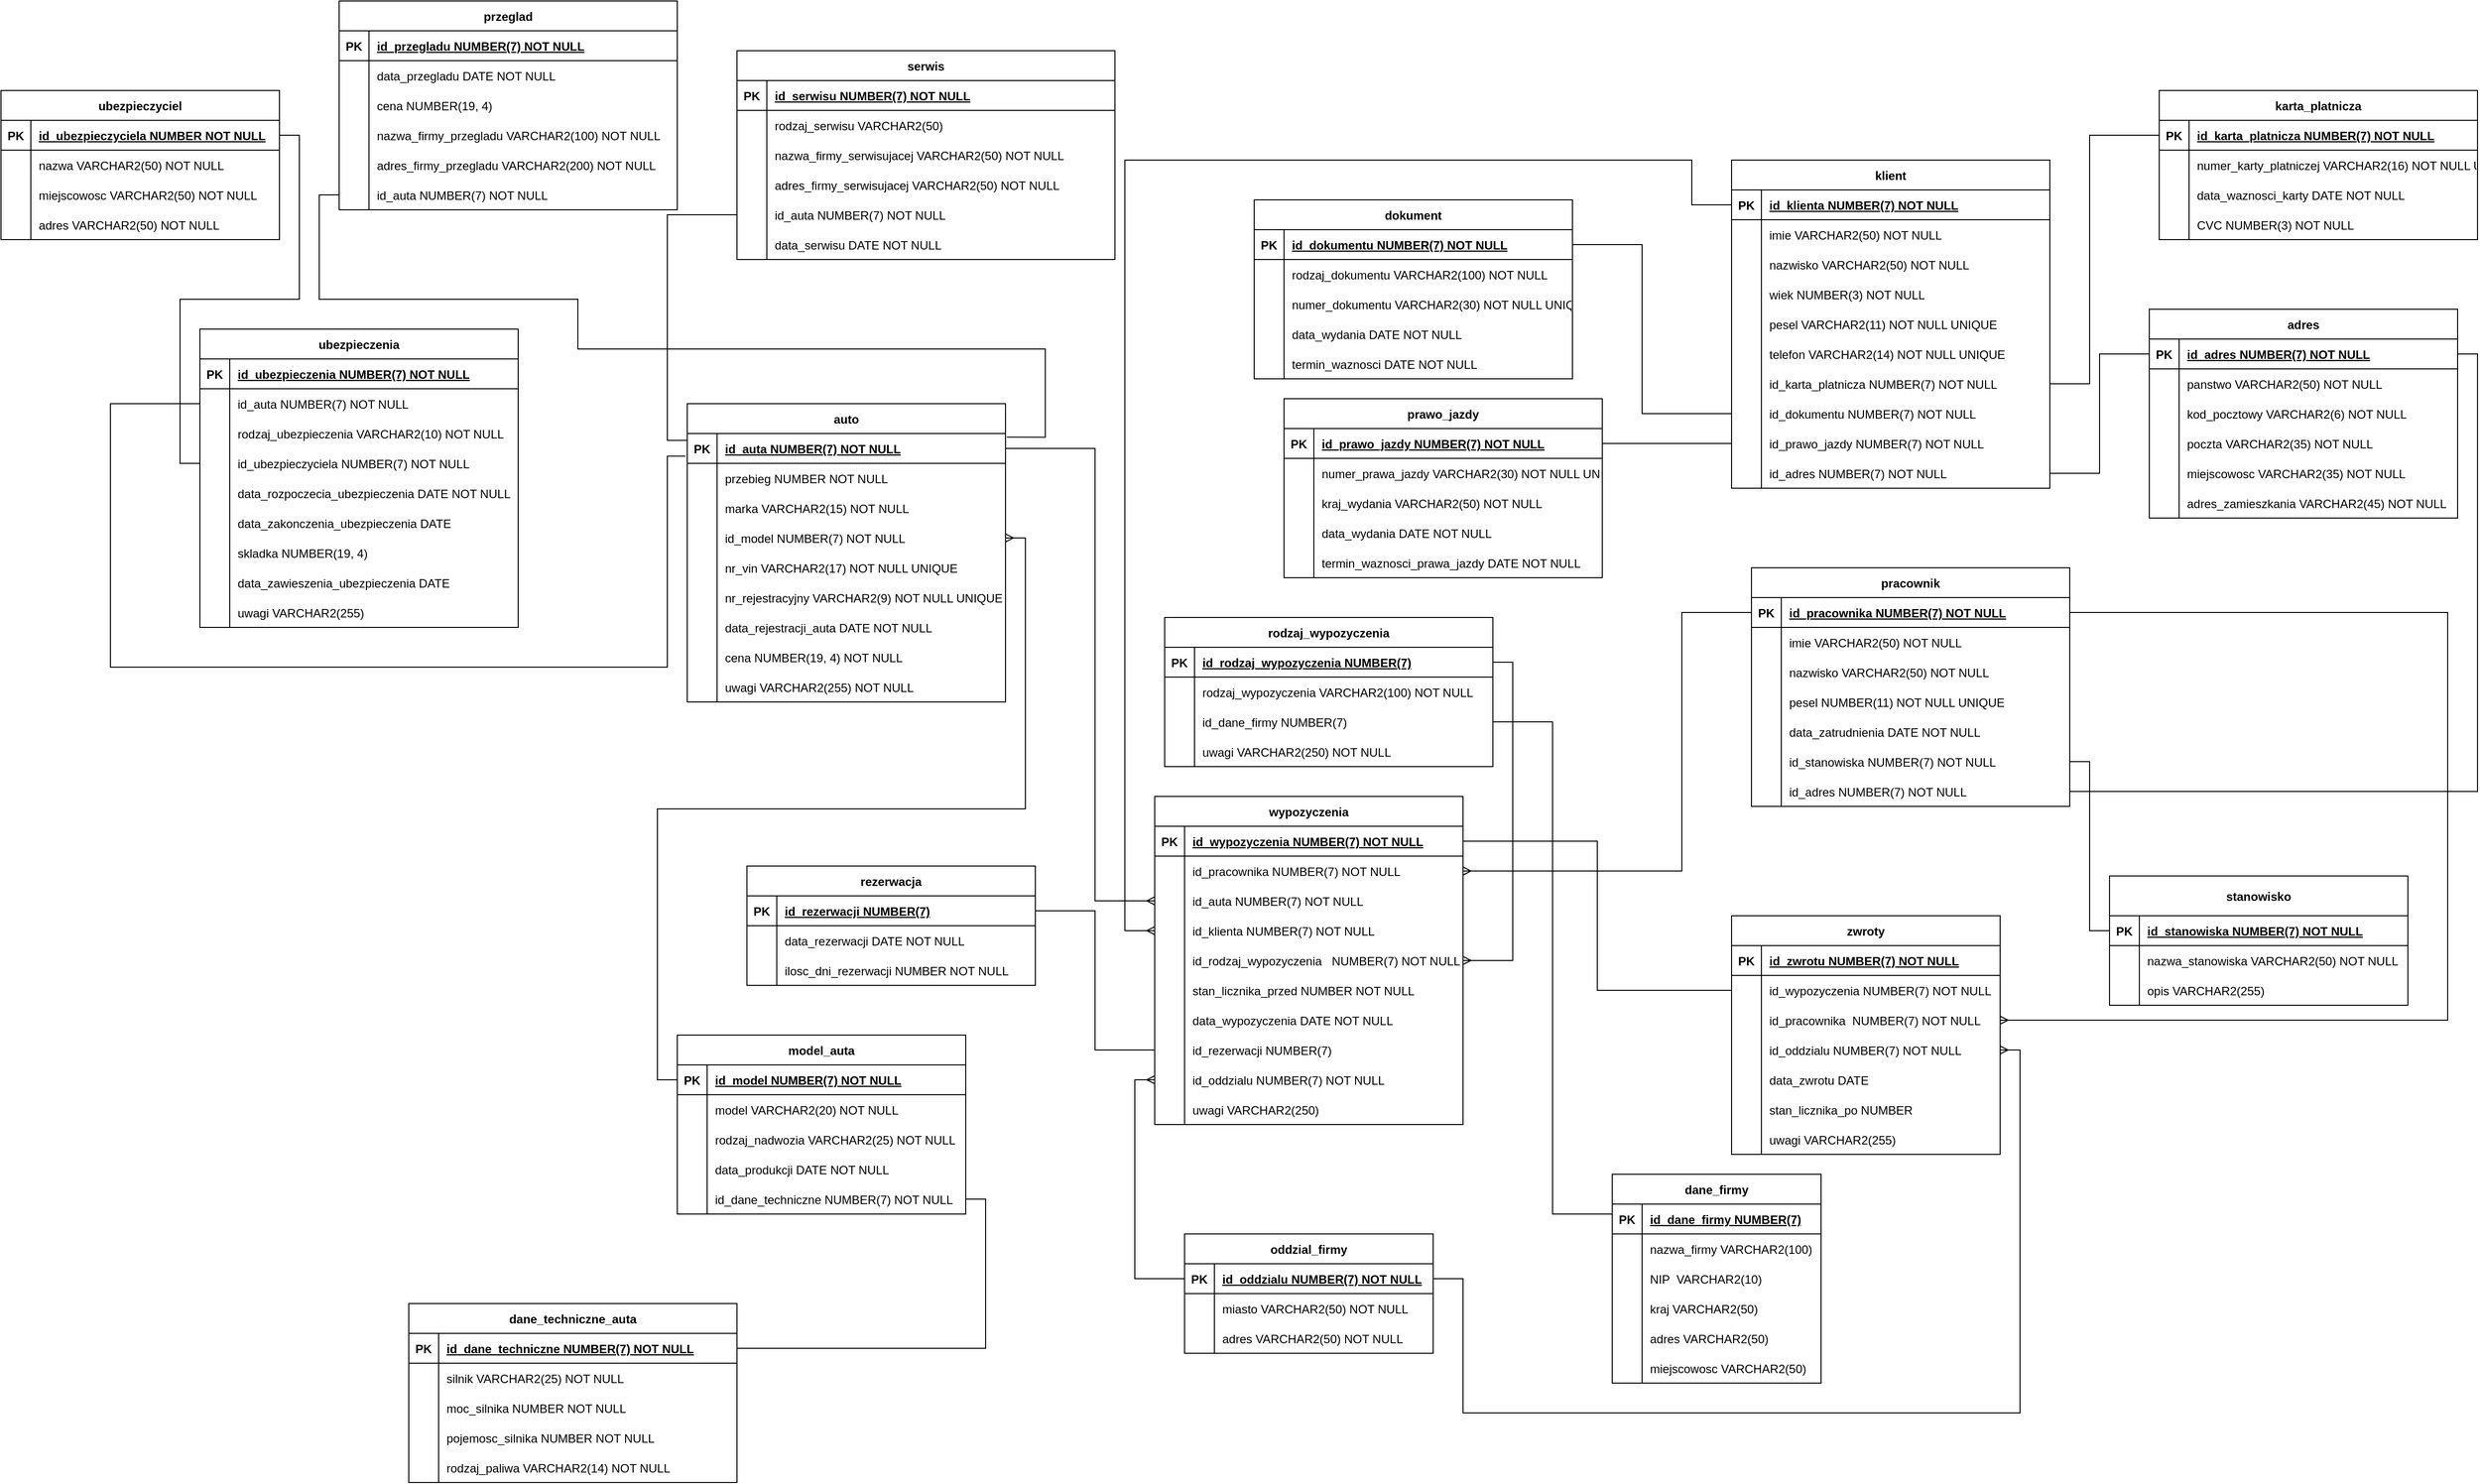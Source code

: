 <mxfile version="18.1.1" type="device"><diagram id="R2lEEEUBdFMjLlhIrx00" name="Page-1"><mxGraphModel dx="1381" dy="764" grid="1" gridSize="10" guides="1" tooltips="1" connect="1" arrows="1" fold="1" page="1" pageScale="1" pageWidth="850" pageHeight="1100" math="0" shadow="0" extFonts="Permanent Marker^https://fonts.googleapis.com/css?family=Permanent+Marker"><root><mxCell id="0"/><mxCell id="1" parent="0"/><mxCell id="C54xTTeXSU2NOndMhfFq-1" value="adres" style="shape=table;startSize=30;container=1;collapsible=1;childLayout=tableLayout;fixedRows=1;rowLines=0;fontStyle=1;align=center;resizeLast=1;" parent="1" vertex="1"><mxGeometry x="2210" y="320" width="310" height="210" as="geometry"/></mxCell><mxCell id="C54xTTeXSU2NOndMhfFq-2" value="" style="shape=tableRow;horizontal=0;startSize=0;swimlaneHead=0;swimlaneBody=0;fillColor=none;collapsible=0;dropTarget=0;points=[[0,0.5],[1,0.5]];portConstraint=eastwest;top=0;left=0;right=0;bottom=1;" parent="C54xTTeXSU2NOndMhfFq-1" vertex="1"><mxGeometry y="30" width="310" height="30" as="geometry"/></mxCell><mxCell id="C54xTTeXSU2NOndMhfFq-3" value="PK" style="shape=partialRectangle;overflow=hidden;connectable=0;fillColor=none;top=0;left=0;bottom=0;right=0;fontStyle=1;" parent="C54xTTeXSU2NOndMhfFq-2" vertex="1"><mxGeometry width="30" height="30" as="geometry"><mxRectangle width="30" height="30" as="alternateBounds"/></mxGeometry></mxCell><mxCell id="C54xTTeXSU2NOndMhfFq-4" value="id_adres           NUMBER(7)  NOT NULL" style="shape=partialRectangle;overflow=hidden;connectable=0;fillColor=none;align=left;top=0;left=0;bottom=0;right=0;spacingLeft=6;fontStyle=5;" parent="C54xTTeXSU2NOndMhfFq-2" vertex="1"><mxGeometry x="30" width="280" height="30" as="geometry"><mxRectangle width="280" height="30" as="alternateBounds"/></mxGeometry></mxCell><mxCell id="C54xTTeXSU2NOndMhfFq-5" value="" style="shape=tableRow;horizontal=0;startSize=0;swimlaneHead=0;swimlaneBody=0;fillColor=none;collapsible=0;dropTarget=0;points=[[0,0.5],[1,0.5]];portConstraint=eastwest;top=0;left=0;right=0;bottom=0;" parent="C54xTTeXSU2NOndMhfFq-1" vertex="1"><mxGeometry y="60" width="310" height="30" as="geometry"/></mxCell><mxCell id="C54xTTeXSU2NOndMhfFq-6" value="" style="shape=partialRectangle;overflow=hidden;connectable=0;fillColor=none;top=0;left=0;bottom=0;right=0;" parent="C54xTTeXSU2NOndMhfFq-5" vertex="1"><mxGeometry width="30" height="30" as="geometry"><mxRectangle width="30" height="30" as="alternateBounds"/></mxGeometry></mxCell><mxCell id="C54xTTeXSU2NOndMhfFq-7" value="panstwo            VARCHAR2(50) NOT NULL" style="shape=partialRectangle;overflow=hidden;connectable=0;fillColor=none;align=left;top=0;left=0;bottom=0;right=0;spacingLeft=6;" parent="C54xTTeXSU2NOndMhfFq-5" vertex="1"><mxGeometry x="30" width="280" height="30" as="geometry"><mxRectangle width="280" height="30" as="alternateBounds"/></mxGeometry></mxCell><mxCell id="C54xTTeXSU2NOndMhfFq-8" value="" style="shape=tableRow;horizontal=0;startSize=0;swimlaneHead=0;swimlaneBody=0;fillColor=none;collapsible=0;dropTarget=0;points=[[0,0.5],[1,0.5]];portConstraint=eastwest;top=0;left=0;right=0;bottom=0;" parent="C54xTTeXSU2NOndMhfFq-1" vertex="1"><mxGeometry y="90" width="310" height="30" as="geometry"/></mxCell><mxCell id="C54xTTeXSU2NOndMhfFq-9" value="" style="shape=partialRectangle;overflow=hidden;connectable=0;fillColor=none;top=0;left=0;bottom=0;right=0;" parent="C54xTTeXSU2NOndMhfFq-8" vertex="1"><mxGeometry width="30" height="30" as="geometry"><mxRectangle width="30" height="30" as="alternateBounds"/></mxGeometry></mxCell><mxCell id="C54xTTeXSU2NOndMhfFq-10" value="kod_pocztowy       VARCHAR2(6) NOT NULL" style="shape=partialRectangle;overflow=hidden;connectable=0;fillColor=none;align=left;top=0;left=0;bottom=0;right=0;spacingLeft=6;" parent="C54xTTeXSU2NOndMhfFq-8" vertex="1"><mxGeometry x="30" width="280" height="30" as="geometry"><mxRectangle width="280" height="30" as="alternateBounds"/></mxGeometry></mxCell><mxCell id="C54xTTeXSU2NOndMhfFq-11" value="" style="shape=tableRow;horizontal=0;startSize=0;swimlaneHead=0;swimlaneBody=0;fillColor=none;collapsible=0;dropTarget=0;points=[[0,0.5],[1,0.5]];portConstraint=eastwest;top=0;left=0;right=0;bottom=0;" parent="C54xTTeXSU2NOndMhfFq-1" vertex="1"><mxGeometry y="120" width="310" height="30" as="geometry"/></mxCell><mxCell id="C54xTTeXSU2NOndMhfFq-12" value="" style="shape=partialRectangle;overflow=hidden;connectable=0;fillColor=none;top=0;left=0;bottom=0;right=0;" parent="C54xTTeXSU2NOndMhfFq-11" vertex="1"><mxGeometry width="30" height="30" as="geometry"><mxRectangle width="30" height="30" as="alternateBounds"/></mxGeometry></mxCell><mxCell id="C54xTTeXSU2NOndMhfFq-13" value="poczta             VARCHAR2(35) NOT NULL" style="shape=partialRectangle;overflow=hidden;connectable=0;fillColor=none;align=left;top=0;left=0;bottom=0;right=0;spacingLeft=6;" parent="C54xTTeXSU2NOndMhfFq-11" vertex="1"><mxGeometry x="30" width="280" height="30" as="geometry"><mxRectangle width="280" height="30" as="alternateBounds"/></mxGeometry></mxCell><mxCell id="C54xTTeXSU2NOndMhfFq-14" value="" style="shape=tableRow;horizontal=0;startSize=0;swimlaneHead=0;swimlaneBody=0;fillColor=none;collapsible=0;dropTarget=0;points=[[0,0.5],[1,0.5]];portConstraint=eastwest;top=0;left=0;right=0;bottom=0;" parent="C54xTTeXSU2NOndMhfFq-1" vertex="1"><mxGeometry y="150" width="310" height="30" as="geometry"/></mxCell><mxCell id="C54xTTeXSU2NOndMhfFq-15" value="" style="shape=partialRectangle;overflow=hidden;connectable=0;fillColor=none;top=0;left=0;bottom=0;right=0;" parent="C54xTTeXSU2NOndMhfFq-14" vertex="1"><mxGeometry width="30" height="30" as="geometry"><mxRectangle width="30" height="30" as="alternateBounds"/></mxGeometry></mxCell><mxCell id="C54xTTeXSU2NOndMhfFq-16" value="miejscowosc        VARCHAR2(35) NOT NULL" style="shape=partialRectangle;overflow=hidden;connectable=0;fillColor=none;align=left;top=0;left=0;bottom=0;right=0;spacingLeft=6;" parent="C54xTTeXSU2NOndMhfFq-14" vertex="1"><mxGeometry x="30" width="280" height="30" as="geometry"><mxRectangle width="280" height="30" as="alternateBounds"/></mxGeometry></mxCell><mxCell id="C54xTTeXSU2NOndMhfFq-17" value="" style="shape=tableRow;horizontal=0;startSize=0;swimlaneHead=0;swimlaneBody=0;fillColor=none;collapsible=0;dropTarget=0;points=[[0,0.5],[1,0.5]];portConstraint=eastwest;top=0;left=0;right=0;bottom=0;" parent="C54xTTeXSU2NOndMhfFq-1" vertex="1"><mxGeometry y="180" width="310" height="30" as="geometry"/></mxCell><mxCell id="C54xTTeXSU2NOndMhfFq-18" value="" style="shape=partialRectangle;overflow=hidden;connectable=0;fillColor=none;top=0;left=0;bottom=0;right=0;" parent="C54xTTeXSU2NOndMhfFq-17" vertex="1"><mxGeometry width="30" height="30" as="geometry"><mxRectangle width="30" height="30" as="alternateBounds"/></mxGeometry></mxCell><mxCell id="C54xTTeXSU2NOndMhfFq-19" value="adres_zamieszkania VARCHAR2(45) NOT NULL" style="shape=partialRectangle;overflow=hidden;connectable=0;fillColor=none;align=left;top=0;left=0;bottom=0;right=0;spacingLeft=6;" parent="C54xTTeXSU2NOndMhfFq-17" vertex="1"><mxGeometry x="30" width="280" height="30" as="geometry"><mxRectangle width="280" height="30" as="alternateBounds"/></mxGeometry></mxCell><mxCell id="C54xTTeXSU2NOndMhfFq-20" value="dokument" style="shape=table;startSize=30;container=1;collapsible=1;childLayout=tableLayout;fixedRows=1;rowLines=0;fontStyle=1;align=center;resizeLast=1;" parent="1" vertex="1"><mxGeometry x="1310" y="210" width="320" height="180" as="geometry"/></mxCell><mxCell id="C54xTTeXSU2NOndMhfFq-21" value="" style="shape=tableRow;horizontal=0;startSize=0;swimlaneHead=0;swimlaneBody=0;fillColor=none;collapsible=0;dropTarget=0;points=[[0,0.5],[1,0.5]];portConstraint=eastwest;top=0;left=0;right=0;bottom=1;" parent="C54xTTeXSU2NOndMhfFq-20" vertex="1"><mxGeometry y="30" width="320" height="30" as="geometry"/></mxCell><mxCell id="C54xTTeXSU2NOndMhfFq-22" value="PK" style="shape=partialRectangle;overflow=hidden;connectable=0;fillColor=none;top=0;left=0;bottom=0;right=0;fontStyle=1;" parent="C54xTTeXSU2NOndMhfFq-21" vertex="1"><mxGeometry width="30" height="30" as="geometry"><mxRectangle width="30" height="30" as="alternateBounds"/></mxGeometry></mxCell><mxCell id="C54xTTeXSU2NOndMhfFq-23" value="id_dokumentu&#9;&#9;NUMBER(7)  NOT NULL" style="shape=partialRectangle;overflow=hidden;connectable=0;fillColor=none;align=left;top=0;left=0;bottom=0;right=0;spacingLeft=6;fontStyle=5;" parent="C54xTTeXSU2NOndMhfFq-21" vertex="1"><mxGeometry x="30" width="290" height="30" as="geometry"><mxRectangle width="290" height="30" as="alternateBounds"/></mxGeometry></mxCell><mxCell id="C54xTTeXSU2NOndMhfFq-24" value="" style="shape=tableRow;horizontal=0;startSize=0;swimlaneHead=0;swimlaneBody=0;fillColor=none;collapsible=0;dropTarget=0;points=[[0,0.5],[1,0.5]];portConstraint=eastwest;top=0;left=0;right=0;bottom=0;" parent="C54xTTeXSU2NOndMhfFq-20" vertex="1"><mxGeometry y="60" width="320" height="30" as="geometry"/></mxCell><mxCell id="C54xTTeXSU2NOndMhfFq-25" value="" style="shape=partialRectangle;overflow=hidden;connectable=0;fillColor=none;top=0;left=0;bottom=0;right=0;" parent="C54xTTeXSU2NOndMhfFq-24" vertex="1"><mxGeometry width="30" height="30" as="geometry"><mxRectangle width="30" height="30" as="alternateBounds"/></mxGeometry></mxCell><mxCell id="C54xTTeXSU2NOndMhfFq-26" value="rodzaj_dokumentu&#9;VARCHAR2(100) NOT NULL" style="shape=partialRectangle;overflow=hidden;connectable=0;fillColor=none;align=left;top=0;left=0;bottom=0;right=0;spacingLeft=6;" parent="C54xTTeXSU2NOndMhfFq-24" vertex="1"><mxGeometry x="30" width="290" height="30" as="geometry"><mxRectangle width="290" height="30" as="alternateBounds"/></mxGeometry></mxCell><mxCell id="C54xTTeXSU2NOndMhfFq-27" value="" style="shape=tableRow;horizontal=0;startSize=0;swimlaneHead=0;swimlaneBody=0;fillColor=none;collapsible=0;dropTarget=0;points=[[0,0.5],[1,0.5]];portConstraint=eastwest;top=0;left=0;right=0;bottom=0;" parent="C54xTTeXSU2NOndMhfFq-20" vertex="1"><mxGeometry y="90" width="320" height="30" as="geometry"/></mxCell><mxCell id="C54xTTeXSU2NOndMhfFq-28" value="" style="shape=partialRectangle;overflow=hidden;connectable=0;fillColor=none;top=0;left=0;bottom=0;right=0;" parent="C54xTTeXSU2NOndMhfFq-27" vertex="1"><mxGeometry width="30" height="30" as="geometry"><mxRectangle width="30" height="30" as="alternateBounds"/></mxGeometry></mxCell><mxCell id="C54xTTeXSU2NOndMhfFq-29" value="numer_dokumentu&#9;&#9;VARCHAR2(30) NOT NULL UNIQUE" style="shape=partialRectangle;overflow=hidden;connectable=0;fillColor=none;align=left;top=0;left=0;bottom=0;right=0;spacingLeft=6;" parent="C54xTTeXSU2NOndMhfFq-27" vertex="1"><mxGeometry x="30" width="290" height="30" as="geometry"><mxRectangle width="290" height="30" as="alternateBounds"/></mxGeometry></mxCell><mxCell id="C54xTTeXSU2NOndMhfFq-30" value="" style="shape=tableRow;horizontal=0;startSize=0;swimlaneHead=0;swimlaneBody=0;fillColor=none;collapsible=0;dropTarget=0;points=[[0,0.5],[1,0.5]];portConstraint=eastwest;top=0;left=0;right=0;bottom=0;" parent="C54xTTeXSU2NOndMhfFq-20" vertex="1"><mxGeometry y="120" width="320" height="30" as="geometry"/></mxCell><mxCell id="C54xTTeXSU2NOndMhfFq-31" value="" style="shape=partialRectangle;overflow=hidden;connectable=0;fillColor=none;top=0;left=0;bottom=0;right=0;" parent="C54xTTeXSU2NOndMhfFq-30" vertex="1"><mxGeometry width="30" height="30" as="geometry"><mxRectangle width="30" height="30" as="alternateBounds"/></mxGeometry></mxCell><mxCell id="C54xTTeXSU2NOndMhfFq-32" value="data_wydania&#9;&#9;DATE NOT NULL" style="shape=partialRectangle;overflow=hidden;connectable=0;fillColor=none;align=left;top=0;left=0;bottom=0;right=0;spacingLeft=6;" parent="C54xTTeXSU2NOndMhfFq-30" vertex="1"><mxGeometry x="30" width="290" height="30" as="geometry"><mxRectangle width="290" height="30" as="alternateBounds"/></mxGeometry></mxCell><mxCell id="C54xTTeXSU2NOndMhfFq-33" value="" style="shape=tableRow;horizontal=0;startSize=0;swimlaneHead=0;swimlaneBody=0;fillColor=none;collapsible=0;dropTarget=0;points=[[0,0.5],[1,0.5]];portConstraint=eastwest;top=0;left=0;right=0;bottom=0;" parent="C54xTTeXSU2NOndMhfFq-20" vertex="1"><mxGeometry y="150" width="320" height="30" as="geometry"/></mxCell><mxCell id="C54xTTeXSU2NOndMhfFq-34" value="" style="shape=partialRectangle;overflow=hidden;connectable=0;fillColor=none;top=0;left=0;bottom=0;right=0;" parent="C54xTTeXSU2NOndMhfFq-33" vertex="1"><mxGeometry width="30" height="30" as="geometry"><mxRectangle width="30" height="30" as="alternateBounds"/></mxGeometry></mxCell><mxCell id="C54xTTeXSU2NOndMhfFq-35" value="termin_waznosci&#9;&#9;DATE NOT NULL" style="shape=partialRectangle;overflow=hidden;connectable=0;fillColor=none;align=left;top=0;left=0;bottom=0;right=0;spacingLeft=6;" parent="C54xTTeXSU2NOndMhfFq-33" vertex="1"><mxGeometry x="30" width="290" height="30" as="geometry"><mxRectangle width="290" height="30" as="alternateBounds"/></mxGeometry></mxCell><mxCell id="C54xTTeXSU2NOndMhfFq-36" value="prawo_jazdy" style="shape=table;startSize=30;container=1;collapsible=1;childLayout=tableLayout;fixedRows=1;rowLines=0;fontStyle=1;align=center;resizeLast=1;" parent="1" vertex="1"><mxGeometry x="1340" y="410" width="320" height="180" as="geometry"/></mxCell><mxCell id="C54xTTeXSU2NOndMhfFq-37" value="" style="shape=tableRow;horizontal=0;startSize=0;swimlaneHead=0;swimlaneBody=0;fillColor=none;collapsible=0;dropTarget=0;points=[[0,0.5],[1,0.5]];portConstraint=eastwest;top=0;left=0;right=0;bottom=1;" parent="C54xTTeXSU2NOndMhfFq-36" vertex="1"><mxGeometry y="30" width="320" height="30" as="geometry"/></mxCell><mxCell id="C54xTTeXSU2NOndMhfFq-38" value="PK" style="shape=partialRectangle;overflow=hidden;connectable=0;fillColor=none;top=0;left=0;bottom=0;right=0;fontStyle=1;" parent="C54xTTeXSU2NOndMhfFq-37" vertex="1"><mxGeometry width="30" height="30" as="geometry"><mxRectangle width="30" height="30" as="alternateBounds"/></mxGeometry></mxCell><mxCell id="C54xTTeXSU2NOndMhfFq-39" value="id_prawo_jazdy&#9;&#9;&#9;&#9;&#9;NUMBER(7)  NOT NULL" style="shape=partialRectangle;overflow=hidden;connectable=0;fillColor=none;align=left;top=0;left=0;bottom=0;right=0;spacingLeft=6;fontStyle=5;" parent="C54xTTeXSU2NOndMhfFq-37" vertex="1"><mxGeometry x="30" width="290" height="30" as="geometry"><mxRectangle width="290" height="30" as="alternateBounds"/></mxGeometry></mxCell><mxCell id="C54xTTeXSU2NOndMhfFq-40" value="" style="shape=tableRow;horizontal=0;startSize=0;swimlaneHead=0;swimlaneBody=0;fillColor=none;collapsible=0;dropTarget=0;points=[[0,0.5],[1,0.5]];portConstraint=eastwest;top=0;left=0;right=0;bottom=0;" parent="C54xTTeXSU2NOndMhfFq-36" vertex="1"><mxGeometry y="60" width="320" height="30" as="geometry"/></mxCell><mxCell id="C54xTTeXSU2NOndMhfFq-41" value="" style="shape=partialRectangle;overflow=hidden;connectable=0;fillColor=none;top=0;left=0;bottom=0;right=0;" parent="C54xTTeXSU2NOndMhfFq-40" vertex="1"><mxGeometry width="30" height="30" as="geometry"><mxRectangle width="30" height="30" as="alternateBounds"/></mxGeometry></mxCell><mxCell id="C54xTTeXSU2NOndMhfFq-42" value="numer_prawa_jazdy&#9;&#9;&#9;&#9;VARCHAR2(30) NOT NULL UNIQUE" style="shape=partialRectangle;overflow=hidden;connectable=0;fillColor=none;align=left;top=0;left=0;bottom=0;right=0;spacingLeft=6;" parent="C54xTTeXSU2NOndMhfFq-40" vertex="1"><mxGeometry x="30" width="290" height="30" as="geometry"><mxRectangle width="290" height="30" as="alternateBounds"/></mxGeometry></mxCell><mxCell id="C54xTTeXSU2NOndMhfFq-43" value="" style="shape=tableRow;horizontal=0;startSize=0;swimlaneHead=0;swimlaneBody=0;fillColor=none;collapsible=0;dropTarget=0;points=[[0,0.5],[1,0.5]];portConstraint=eastwest;top=0;left=0;right=0;bottom=0;" parent="C54xTTeXSU2NOndMhfFq-36" vertex="1"><mxGeometry y="90" width="320" height="30" as="geometry"/></mxCell><mxCell id="C54xTTeXSU2NOndMhfFq-44" value="" style="shape=partialRectangle;overflow=hidden;connectable=0;fillColor=none;top=0;left=0;bottom=0;right=0;" parent="C54xTTeXSU2NOndMhfFq-43" vertex="1"><mxGeometry width="30" height="30" as="geometry"><mxRectangle width="30" height="30" as="alternateBounds"/></mxGeometry></mxCell><mxCell id="C54xTTeXSU2NOndMhfFq-45" value="kraj_wydania&#9;&#9;&#9;&#9;&#9;VARCHAR2(50) NOT NULL" style="shape=partialRectangle;overflow=hidden;connectable=0;fillColor=none;align=left;top=0;left=0;bottom=0;right=0;spacingLeft=6;" parent="C54xTTeXSU2NOndMhfFq-43" vertex="1"><mxGeometry x="30" width="290" height="30" as="geometry"><mxRectangle width="290" height="30" as="alternateBounds"/></mxGeometry></mxCell><mxCell id="C54xTTeXSU2NOndMhfFq-46" value="" style="shape=tableRow;horizontal=0;startSize=0;swimlaneHead=0;swimlaneBody=0;fillColor=none;collapsible=0;dropTarget=0;points=[[0,0.5],[1,0.5]];portConstraint=eastwest;top=0;left=0;right=0;bottom=0;" parent="C54xTTeXSU2NOndMhfFq-36" vertex="1"><mxGeometry y="120" width="320" height="30" as="geometry"/></mxCell><mxCell id="C54xTTeXSU2NOndMhfFq-47" value="" style="shape=partialRectangle;overflow=hidden;connectable=0;fillColor=none;top=0;left=0;bottom=0;right=0;" parent="C54xTTeXSU2NOndMhfFq-46" vertex="1"><mxGeometry width="30" height="30" as="geometry"><mxRectangle width="30" height="30" as="alternateBounds"/></mxGeometry></mxCell><mxCell id="C54xTTeXSU2NOndMhfFq-48" value="data_wydania &#9;&#9;&#9;&#9;&#9;DATE NOT NULL" style="shape=partialRectangle;overflow=hidden;connectable=0;fillColor=none;align=left;top=0;left=0;bottom=0;right=0;spacingLeft=6;" parent="C54xTTeXSU2NOndMhfFq-46" vertex="1"><mxGeometry x="30" width="290" height="30" as="geometry"><mxRectangle width="290" height="30" as="alternateBounds"/></mxGeometry></mxCell><mxCell id="C54xTTeXSU2NOndMhfFq-49" value="" style="shape=tableRow;horizontal=0;startSize=0;swimlaneHead=0;swimlaneBody=0;fillColor=none;collapsible=0;dropTarget=0;points=[[0,0.5],[1,0.5]];portConstraint=eastwest;top=0;left=0;right=0;bottom=0;" parent="C54xTTeXSU2NOndMhfFq-36" vertex="1"><mxGeometry y="150" width="320" height="30" as="geometry"/></mxCell><mxCell id="C54xTTeXSU2NOndMhfFq-50" value="" style="shape=partialRectangle;overflow=hidden;connectable=0;fillColor=none;top=0;left=0;bottom=0;right=0;" parent="C54xTTeXSU2NOndMhfFq-49" vertex="1"><mxGeometry width="30" height="30" as="geometry"><mxRectangle width="30" height="30" as="alternateBounds"/></mxGeometry></mxCell><mxCell id="C54xTTeXSU2NOndMhfFq-51" value="termin_waznosci_prawa_jazdy&#9;&#9;DATE NOT NULL" style="shape=partialRectangle;overflow=hidden;connectable=0;fillColor=none;align=left;top=0;left=0;bottom=0;right=0;spacingLeft=6;" parent="C54xTTeXSU2NOndMhfFq-49" vertex="1"><mxGeometry x="30" width="290" height="30" as="geometry"><mxRectangle width="290" height="30" as="alternateBounds"/></mxGeometry></mxCell><mxCell id="C54xTTeXSU2NOndMhfFq-52" value="klient" style="shape=table;startSize=30;container=1;collapsible=1;childLayout=tableLayout;fixedRows=1;rowLines=0;fontStyle=1;align=center;resizeLast=1;" parent="1" vertex="1"><mxGeometry x="1790" y="170" width="320" height="330" as="geometry"/></mxCell><mxCell id="C54xTTeXSU2NOndMhfFq-53" value="" style="shape=tableRow;horizontal=0;startSize=0;swimlaneHead=0;swimlaneBody=0;fillColor=none;collapsible=0;dropTarget=0;points=[[0,0.5],[1,0.5]];portConstraint=eastwest;top=0;left=0;right=0;bottom=1;" parent="C54xTTeXSU2NOndMhfFq-52" vertex="1"><mxGeometry y="30" width="320" height="30" as="geometry"/></mxCell><mxCell id="C54xTTeXSU2NOndMhfFq-54" value="PK" style="shape=partialRectangle;overflow=hidden;connectable=0;fillColor=none;top=0;left=0;bottom=0;right=0;fontStyle=1;" parent="C54xTTeXSU2NOndMhfFq-53" vertex="1"><mxGeometry width="30" height="30" as="geometry"><mxRectangle width="30" height="30" as="alternateBounds"/></mxGeometry></mxCell><mxCell id="C54xTTeXSU2NOndMhfFq-55" value="id_klienta       &#9;&#9;NUMBER(7)  NOT NULL" style="shape=partialRectangle;overflow=hidden;connectable=0;fillColor=none;align=left;top=0;left=0;bottom=0;right=0;spacingLeft=6;fontStyle=5;" parent="C54xTTeXSU2NOndMhfFq-53" vertex="1"><mxGeometry x="30" width="290" height="30" as="geometry"><mxRectangle width="290" height="30" as="alternateBounds"/></mxGeometry></mxCell><mxCell id="C54xTTeXSU2NOndMhfFq-56" value="" style="shape=tableRow;horizontal=0;startSize=0;swimlaneHead=0;swimlaneBody=0;fillColor=none;collapsible=0;dropTarget=0;points=[[0,0.5],[1,0.5]];portConstraint=eastwest;top=0;left=0;right=0;bottom=0;" parent="C54xTTeXSU2NOndMhfFq-52" vertex="1"><mxGeometry y="60" width="320" height="30" as="geometry"/></mxCell><mxCell id="C54xTTeXSU2NOndMhfFq-57" value="" style="shape=partialRectangle;overflow=hidden;connectable=0;fillColor=none;top=0;left=0;bottom=0;right=0;" parent="C54xTTeXSU2NOndMhfFq-56" vertex="1"><mxGeometry width="30" height="30" as="geometry"><mxRectangle width="30" height="30" as="alternateBounds"/></mxGeometry></mxCell><mxCell id="C54xTTeXSU2NOndMhfFq-58" value="imie             &#9;&#9;VARCHAR2(50) NOT NULL" style="shape=partialRectangle;overflow=hidden;connectable=0;fillColor=none;align=left;top=0;left=0;bottom=0;right=0;spacingLeft=6;" parent="C54xTTeXSU2NOndMhfFq-56" vertex="1"><mxGeometry x="30" width="290" height="30" as="geometry"><mxRectangle width="290" height="30" as="alternateBounds"/></mxGeometry></mxCell><mxCell id="C54xTTeXSU2NOndMhfFq-59" value="" style="shape=tableRow;horizontal=0;startSize=0;swimlaneHead=0;swimlaneBody=0;fillColor=none;collapsible=0;dropTarget=0;points=[[0,0.5],[1,0.5]];portConstraint=eastwest;top=0;left=0;right=0;bottom=0;" parent="C54xTTeXSU2NOndMhfFq-52" vertex="1"><mxGeometry y="90" width="320" height="30" as="geometry"/></mxCell><mxCell id="C54xTTeXSU2NOndMhfFq-60" value="" style="shape=partialRectangle;overflow=hidden;connectable=0;fillColor=none;top=0;left=0;bottom=0;right=0;" parent="C54xTTeXSU2NOndMhfFq-59" vertex="1"><mxGeometry width="30" height="30" as="geometry"><mxRectangle width="30" height="30" as="alternateBounds"/></mxGeometry></mxCell><mxCell id="C54xTTeXSU2NOndMhfFq-61" value="nazwisko         &#9;&#9;VARCHAR2(50) NOT NULL" style="shape=partialRectangle;overflow=hidden;connectable=0;fillColor=none;align=left;top=0;left=0;bottom=0;right=0;spacingLeft=6;" parent="C54xTTeXSU2NOndMhfFq-59" vertex="1"><mxGeometry x="30" width="290" height="30" as="geometry"><mxRectangle width="290" height="30" as="alternateBounds"/></mxGeometry></mxCell><mxCell id="SQkdee-r2uQTT9T-t1md-1" value="" style="shape=tableRow;horizontal=0;startSize=0;swimlaneHead=0;swimlaneBody=0;fillColor=none;collapsible=0;dropTarget=0;points=[[0,0.5],[1,0.5]];portConstraint=eastwest;top=0;left=0;right=0;bottom=0;" parent="C54xTTeXSU2NOndMhfFq-52" vertex="1"><mxGeometry y="120" width="320" height="30" as="geometry"/></mxCell><mxCell id="SQkdee-r2uQTT9T-t1md-2" value="" style="shape=partialRectangle;overflow=hidden;connectable=0;fillColor=none;top=0;left=0;bottom=0;right=0;" parent="SQkdee-r2uQTT9T-t1md-1" vertex="1"><mxGeometry width="30" height="30" as="geometry"><mxRectangle width="30" height="30" as="alternateBounds"/></mxGeometry></mxCell><mxCell id="SQkdee-r2uQTT9T-t1md-3" value="wiek NUMBER(3) NOT NULL" style="shape=partialRectangle;overflow=hidden;connectable=0;fillColor=none;align=left;top=0;left=0;bottom=0;right=0;spacingLeft=6;" parent="SQkdee-r2uQTT9T-t1md-1" vertex="1"><mxGeometry x="30" width="290" height="30" as="geometry"><mxRectangle width="290" height="30" as="alternateBounds"/></mxGeometry></mxCell><mxCell id="C54xTTeXSU2NOndMhfFq-65" value="" style="shape=tableRow;horizontal=0;startSize=0;swimlaneHead=0;swimlaneBody=0;fillColor=none;collapsible=0;dropTarget=0;points=[[0,0.5],[1,0.5]];portConstraint=eastwest;top=0;left=0;right=0;bottom=0;" parent="C54xTTeXSU2NOndMhfFq-52" vertex="1"><mxGeometry y="150" width="320" height="30" as="geometry"/></mxCell><mxCell id="C54xTTeXSU2NOndMhfFq-66" value="" style="shape=partialRectangle;overflow=hidden;connectable=0;fillColor=none;top=0;left=0;bottom=0;right=0;" parent="C54xTTeXSU2NOndMhfFq-65" vertex="1"><mxGeometry width="30" height="30" as="geometry"><mxRectangle width="30" height="30" as="alternateBounds"/></mxGeometry></mxCell><mxCell id="C54xTTeXSU2NOndMhfFq-67" value="pesel            &#9;&#9;VARCHAR2(11) NOT NULL UNIQUE" style="shape=partialRectangle;overflow=hidden;connectable=0;fillColor=none;align=left;top=0;left=0;bottom=0;right=0;spacingLeft=6;" parent="C54xTTeXSU2NOndMhfFq-65" vertex="1"><mxGeometry x="30" width="290" height="30" as="geometry"><mxRectangle width="290" height="30" as="alternateBounds"/></mxGeometry></mxCell><mxCell id="C54xTTeXSU2NOndMhfFq-68" value="" style="shape=tableRow;horizontal=0;startSize=0;swimlaneHead=0;swimlaneBody=0;fillColor=none;collapsible=0;dropTarget=0;points=[[0,0.5],[1,0.5]];portConstraint=eastwest;top=0;left=0;right=0;bottom=0;" parent="C54xTTeXSU2NOndMhfFq-52" vertex="1"><mxGeometry y="180" width="320" height="30" as="geometry"/></mxCell><mxCell id="C54xTTeXSU2NOndMhfFq-69" value="" style="shape=partialRectangle;overflow=hidden;connectable=0;fillColor=none;top=0;left=0;bottom=0;right=0;" parent="C54xTTeXSU2NOndMhfFq-68" vertex="1"><mxGeometry width="30" height="30" as="geometry"><mxRectangle width="30" height="30" as="alternateBounds"/></mxGeometry></mxCell><mxCell id="C54xTTeXSU2NOndMhfFq-70" value="telefon          &#9;&#9;VARCHAR2(14) NOT NULL UNIQUE" style="shape=partialRectangle;overflow=hidden;connectable=0;fillColor=none;align=left;top=0;left=0;bottom=0;right=0;spacingLeft=6;" parent="C54xTTeXSU2NOndMhfFq-68" vertex="1"><mxGeometry x="30" width="290" height="30" as="geometry"><mxRectangle width="290" height="30" as="alternateBounds"/></mxGeometry></mxCell><mxCell id="C54xTTeXSU2NOndMhfFq-71" value="" style="shape=tableRow;horizontal=0;startSize=0;swimlaneHead=0;swimlaneBody=0;fillColor=none;collapsible=0;dropTarget=0;points=[[0,0.5],[1,0.5]];portConstraint=eastwest;top=0;left=0;right=0;bottom=0;" parent="C54xTTeXSU2NOndMhfFq-52" vertex="1"><mxGeometry y="210" width="320" height="30" as="geometry"/></mxCell><mxCell id="C54xTTeXSU2NOndMhfFq-72" value="" style="shape=partialRectangle;overflow=hidden;connectable=0;fillColor=none;top=0;left=0;bottom=0;right=0;" parent="C54xTTeXSU2NOndMhfFq-71" vertex="1"><mxGeometry width="30" height="30" as="geometry"><mxRectangle width="30" height="30" as="alternateBounds"/></mxGeometry></mxCell><mxCell id="C54xTTeXSU2NOndMhfFq-73" value="id_karta_platnicza NUMBER(7) NOT NULL&#9;" style="shape=partialRectangle;overflow=hidden;connectable=0;fillColor=none;align=left;top=0;left=0;bottom=0;right=0;spacingLeft=6;fontStyle=0" parent="C54xTTeXSU2NOndMhfFq-71" vertex="1"><mxGeometry x="30" width="290" height="30" as="geometry"><mxRectangle width="290" height="30" as="alternateBounds"/></mxGeometry></mxCell><mxCell id="C54xTTeXSU2NOndMhfFq-74" value="" style="shape=tableRow;horizontal=0;startSize=0;swimlaneHead=0;swimlaneBody=0;fillColor=none;collapsible=0;dropTarget=0;points=[[0,0.5],[1,0.5]];portConstraint=eastwest;top=0;left=0;right=0;bottom=0;" parent="C54xTTeXSU2NOndMhfFq-52" vertex="1"><mxGeometry y="240" width="320" height="30" as="geometry"/></mxCell><mxCell id="C54xTTeXSU2NOndMhfFq-75" value="" style="shape=partialRectangle;overflow=hidden;connectable=0;fillColor=none;top=0;left=0;bottom=0;right=0;" parent="C54xTTeXSU2NOndMhfFq-74" vertex="1"><mxGeometry width="30" height="30" as="geometry"><mxRectangle width="30" height="30" as="alternateBounds"/></mxGeometry></mxCell><mxCell id="C54xTTeXSU2NOndMhfFq-76" value="id_dokumentu         &#9;NUMBER(7) NOT NULL" style="shape=partialRectangle;overflow=hidden;connectable=0;fillColor=none;align=left;top=0;left=0;bottom=0;right=0;spacingLeft=6;" parent="C54xTTeXSU2NOndMhfFq-74" vertex="1"><mxGeometry x="30" width="290" height="30" as="geometry"><mxRectangle width="290" height="30" as="alternateBounds"/></mxGeometry></mxCell><mxCell id="C54xTTeXSU2NOndMhfFq-77" value="" style="shape=tableRow;horizontal=0;startSize=0;swimlaneHead=0;swimlaneBody=0;fillColor=none;collapsible=0;dropTarget=0;points=[[0,0.5],[1,0.5]];portConstraint=eastwest;top=0;left=0;right=0;bottom=0;" parent="C54xTTeXSU2NOndMhfFq-52" vertex="1"><mxGeometry y="270" width="320" height="30" as="geometry"/></mxCell><mxCell id="C54xTTeXSU2NOndMhfFq-78" value="" style="shape=partialRectangle;overflow=hidden;connectable=0;fillColor=none;top=0;left=0;bottom=0;right=0;" parent="C54xTTeXSU2NOndMhfFq-77" vertex="1"><mxGeometry width="30" height="30" as="geometry"><mxRectangle width="30" height="30" as="alternateBounds"/></mxGeometry></mxCell><mxCell id="C54xTTeXSU2NOndMhfFq-79" value="id_prawo_jazdy         &#9;NUMBER(7) NOT NULL" style="shape=partialRectangle;overflow=hidden;connectable=0;fillColor=none;align=left;top=0;left=0;bottom=0;right=0;spacingLeft=6;" parent="C54xTTeXSU2NOndMhfFq-77" vertex="1"><mxGeometry x="30" width="290" height="30" as="geometry"><mxRectangle width="290" height="30" as="alternateBounds"/></mxGeometry></mxCell><mxCell id="C54xTTeXSU2NOndMhfFq-80" value="" style="shape=tableRow;horizontal=0;startSize=0;swimlaneHead=0;swimlaneBody=0;fillColor=none;collapsible=0;dropTarget=0;points=[[0,0.5],[1,0.5]];portConstraint=eastwest;top=0;left=0;right=0;bottom=0;" parent="C54xTTeXSU2NOndMhfFq-52" vertex="1"><mxGeometry y="300" width="320" height="30" as="geometry"/></mxCell><mxCell id="C54xTTeXSU2NOndMhfFq-81" value="" style="shape=partialRectangle;overflow=hidden;connectable=0;fillColor=none;top=0;left=0;bottom=0;right=0;" parent="C54xTTeXSU2NOndMhfFq-80" vertex="1"><mxGeometry width="30" height="30" as="geometry"><mxRectangle width="30" height="30" as="alternateBounds"/></mxGeometry></mxCell><mxCell id="C54xTTeXSU2NOndMhfFq-82" value="id_adres         &#9;&#9;NUMBER(7) NOT NULL" style="shape=partialRectangle;overflow=hidden;connectable=0;fillColor=none;align=left;top=0;left=0;bottom=0;right=0;spacingLeft=6;" parent="C54xTTeXSU2NOndMhfFq-80" vertex="1"><mxGeometry x="30" width="290" height="30" as="geometry"><mxRectangle width="290" height="30" as="alternateBounds"/></mxGeometry></mxCell><mxCell id="C54xTTeXSU2NOndMhfFq-93" value="pracownik" style="shape=table;startSize=30;container=1;collapsible=1;childLayout=tableLayout;fixedRows=1;rowLines=0;fontStyle=1;align=center;resizeLast=1;" parent="1" vertex="1"><mxGeometry x="1810" y="580" width="320" height="240" as="geometry"/></mxCell><mxCell id="C54xTTeXSU2NOndMhfFq-94" value="" style="shape=tableRow;horizontal=0;startSize=0;swimlaneHead=0;swimlaneBody=0;fillColor=none;collapsible=0;dropTarget=0;points=[[0,0.5],[1,0.5]];portConstraint=eastwest;top=0;left=0;right=0;bottom=1;" parent="C54xTTeXSU2NOndMhfFq-93" vertex="1"><mxGeometry y="30" width="320" height="30" as="geometry"/></mxCell><mxCell id="C54xTTeXSU2NOndMhfFq-95" value="PK" style="shape=partialRectangle;overflow=hidden;connectable=0;fillColor=none;top=0;left=0;bottom=0;right=0;fontStyle=1;" parent="C54xTTeXSU2NOndMhfFq-94" vertex="1"><mxGeometry width="30" height="30" as="geometry"><mxRectangle width="30" height="30" as="alternateBounds"/></mxGeometry></mxCell><mxCell id="C54xTTeXSU2NOndMhfFq-96" value="id_pracownika       NUMBER(7)  NOT NULL" style="shape=partialRectangle;overflow=hidden;connectable=0;fillColor=none;align=left;top=0;left=0;bottom=0;right=0;spacingLeft=6;fontStyle=5;" parent="C54xTTeXSU2NOndMhfFq-94" vertex="1"><mxGeometry x="30" width="290" height="30" as="geometry"><mxRectangle width="290" height="30" as="alternateBounds"/></mxGeometry></mxCell><mxCell id="C54xTTeXSU2NOndMhfFq-97" value="" style="shape=tableRow;horizontal=0;startSize=0;swimlaneHead=0;swimlaneBody=0;fillColor=none;collapsible=0;dropTarget=0;points=[[0,0.5],[1,0.5]];portConstraint=eastwest;top=0;left=0;right=0;bottom=0;" parent="C54xTTeXSU2NOndMhfFq-93" vertex="1"><mxGeometry y="60" width="320" height="30" as="geometry"/></mxCell><mxCell id="C54xTTeXSU2NOndMhfFq-98" value="" style="shape=partialRectangle;overflow=hidden;connectable=0;fillColor=none;top=0;left=0;bottom=0;right=0;" parent="C54xTTeXSU2NOndMhfFq-97" vertex="1"><mxGeometry width="30" height="30" as="geometry"><mxRectangle width="30" height="30" as="alternateBounds"/></mxGeometry></mxCell><mxCell id="C54xTTeXSU2NOndMhfFq-99" value="imie     &#9;&#9;&#9;VARCHAR2(50) NOT NULL" style="shape=partialRectangle;overflow=hidden;connectable=0;fillColor=none;align=left;top=0;left=0;bottom=0;right=0;spacingLeft=6;" parent="C54xTTeXSU2NOndMhfFq-97" vertex="1"><mxGeometry x="30" width="290" height="30" as="geometry"><mxRectangle width="290" height="30" as="alternateBounds"/></mxGeometry></mxCell><mxCell id="C54xTTeXSU2NOndMhfFq-100" value="" style="shape=tableRow;horizontal=0;startSize=0;swimlaneHead=0;swimlaneBody=0;fillColor=none;collapsible=0;dropTarget=0;points=[[0,0.5],[1,0.5]];portConstraint=eastwest;top=0;left=0;right=0;bottom=0;" parent="C54xTTeXSU2NOndMhfFq-93" vertex="1"><mxGeometry y="90" width="320" height="30" as="geometry"/></mxCell><mxCell id="C54xTTeXSU2NOndMhfFq-101" value="" style="shape=partialRectangle;overflow=hidden;connectable=0;fillColor=none;top=0;left=0;bottom=0;right=0;" parent="C54xTTeXSU2NOndMhfFq-100" vertex="1"><mxGeometry width="30" height="30" as="geometry"><mxRectangle width="30" height="30" as="alternateBounds"/></mxGeometry></mxCell><mxCell id="C54xTTeXSU2NOndMhfFq-102" value="nazwisko &#9;&#9;&#9;VARCHAR2(50) NOT NULL" style="shape=partialRectangle;overflow=hidden;connectable=0;fillColor=none;align=left;top=0;left=0;bottom=0;right=0;spacingLeft=6;" parent="C54xTTeXSU2NOndMhfFq-100" vertex="1"><mxGeometry x="30" width="290" height="30" as="geometry"><mxRectangle width="290" height="30" as="alternateBounds"/></mxGeometry></mxCell><mxCell id="C54xTTeXSU2NOndMhfFq-103" value="" style="shape=tableRow;horizontal=0;startSize=0;swimlaneHead=0;swimlaneBody=0;fillColor=none;collapsible=0;dropTarget=0;points=[[0,0.5],[1,0.5]];portConstraint=eastwest;top=0;left=0;right=0;bottom=0;" parent="C54xTTeXSU2NOndMhfFq-93" vertex="1"><mxGeometry y="120" width="320" height="30" as="geometry"/></mxCell><mxCell id="C54xTTeXSU2NOndMhfFq-104" value="" style="shape=partialRectangle;overflow=hidden;connectable=0;fillColor=none;top=0;left=0;bottom=0;right=0;" parent="C54xTTeXSU2NOndMhfFq-103" vertex="1"><mxGeometry width="30" height="30" as="geometry"><mxRectangle width="30" height="30" as="alternateBounds"/></mxGeometry></mxCell><mxCell id="C54xTTeXSU2NOndMhfFq-105" value="pesel               NUMBER(11) NOT NULL UNIQUE" style="shape=partialRectangle;overflow=hidden;connectable=0;fillColor=none;align=left;top=0;left=0;bottom=0;right=0;spacingLeft=6;" parent="C54xTTeXSU2NOndMhfFq-103" vertex="1"><mxGeometry x="30" width="290" height="30" as="geometry"><mxRectangle width="290" height="30" as="alternateBounds"/></mxGeometry></mxCell><mxCell id="C54xTTeXSU2NOndMhfFq-106" value="" style="shape=tableRow;horizontal=0;startSize=0;swimlaneHead=0;swimlaneBody=0;fillColor=none;collapsible=0;dropTarget=0;points=[[0,0.5],[1,0.5]];portConstraint=eastwest;top=0;left=0;right=0;bottom=0;" parent="C54xTTeXSU2NOndMhfFq-93" vertex="1"><mxGeometry y="150" width="320" height="30" as="geometry"/></mxCell><mxCell id="C54xTTeXSU2NOndMhfFq-107" value="" style="shape=partialRectangle;overflow=hidden;connectable=0;fillColor=none;top=0;left=0;bottom=0;right=0;" parent="C54xTTeXSU2NOndMhfFq-106" vertex="1"><mxGeometry width="30" height="30" as="geometry"><mxRectangle width="30" height="30" as="alternateBounds"/></mxGeometry></mxCell><mxCell id="C54xTTeXSU2NOndMhfFq-108" value="data_zatrudnienia   DATE NOT NULL" style="shape=partialRectangle;overflow=hidden;connectable=0;fillColor=none;align=left;top=0;left=0;bottom=0;right=0;spacingLeft=6;" parent="C54xTTeXSU2NOndMhfFq-106" vertex="1"><mxGeometry x="30" width="290" height="30" as="geometry"><mxRectangle width="290" height="30" as="alternateBounds"/></mxGeometry></mxCell><mxCell id="C54xTTeXSU2NOndMhfFq-109" value="" style="shape=tableRow;horizontal=0;startSize=0;swimlaneHead=0;swimlaneBody=0;fillColor=none;collapsible=0;dropTarget=0;points=[[0,0.5],[1,0.5]];portConstraint=eastwest;top=0;left=0;right=0;bottom=0;" parent="C54xTTeXSU2NOndMhfFq-93" vertex="1"><mxGeometry y="180" width="320" height="30" as="geometry"/></mxCell><mxCell id="C54xTTeXSU2NOndMhfFq-110" value="" style="shape=partialRectangle;overflow=hidden;connectable=0;fillColor=none;top=0;left=0;bottom=0;right=0;" parent="C54xTTeXSU2NOndMhfFq-109" vertex="1"><mxGeometry width="30" height="30" as="geometry"><mxRectangle width="30" height="30" as="alternateBounds"/></mxGeometry></mxCell><mxCell id="C54xTTeXSU2NOndMhfFq-111" value="id_stanowiska    &#9;NUMBER(7) NOT NULL" style="shape=partialRectangle;overflow=hidden;connectable=0;fillColor=none;align=left;top=0;left=0;bottom=0;right=0;spacingLeft=6;" parent="C54xTTeXSU2NOndMhfFq-109" vertex="1"><mxGeometry x="30" width="290" height="30" as="geometry"><mxRectangle width="290" height="30" as="alternateBounds"/></mxGeometry></mxCell><mxCell id="C54xTTeXSU2NOndMhfFq-112" value="" style="shape=tableRow;horizontal=0;startSize=0;swimlaneHead=0;swimlaneBody=0;fillColor=none;collapsible=0;dropTarget=0;points=[[0,0.5],[1,0.5]];portConstraint=eastwest;top=0;left=0;right=0;bottom=0;" parent="C54xTTeXSU2NOndMhfFq-93" vertex="1"><mxGeometry y="210" width="320" height="30" as="geometry"/></mxCell><mxCell id="C54xTTeXSU2NOndMhfFq-113" value="" style="shape=partialRectangle;overflow=hidden;connectable=0;fillColor=none;top=0;left=0;bottom=0;right=0;" parent="C54xTTeXSU2NOndMhfFq-112" vertex="1"><mxGeometry width="30" height="30" as="geometry"><mxRectangle width="30" height="30" as="alternateBounds"/></mxGeometry></mxCell><mxCell id="C54xTTeXSU2NOndMhfFq-114" value="id_adres            NUMBER(7) NOT NULL" style="shape=partialRectangle;overflow=hidden;connectable=0;fillColor=none;align=left;top=0;left=0;bottom=0;right=0;spacingLeft=6;" parent="C54xTTeXSU2NOndMhfFq-112" vertex="1"><mxGeometry x="30" width="290" height="30" as="geometry"><mxRectangle width="290" height="30" as="alternateBounds"/></mxGeometry></mxCell><mxCell id="C54xTTeXSU2NOndMhfFq-121" value="przeglad" style="shape=table;startSize=30;container=1;collapsible=1;childLayout=tableLayout;fixedRows=1;rowLines=0;fontStyle=1;align=center;resizeLast=1;" parent="1" vertex="1"><mxGeometry x="390" y="10" width="340" height="210" as="geometry"/></mxCell><mxCell id="C54xTTeXSU2NOndMhfFq-122" value="" style="shape=tableRow;horizontal=0;startSize=0;swimlaneHead=0;swimlaneBody=0;fillColor=none;collapsible=0;dropTarget=0;points=[[0,0.5],[1,0.5]];portConstraint=eastwest;top=0;left=0;right=0;bottom=1;" parent="C54xTTeXSU2NOndMhfFq-121" vertex="1"><mxGeometry y="30" width="340" height="30" as="geometry"/></mxCell><mxCell id="C54xTTeXSU2NOndMhfFq-123" value="PK" style="shape=partialRectangle;overflow=hidden;connectable=0;fillColor=none;top=0;left=0;bottom=0;right=0;fontStyle=1;" parent="C54xTTeXSU2NOndMhfFq-122" vertex="1"><mxGeometry width="30" height="30" as="geometry"><mxRectangle width="30" height="30" as="alternateBounds"/></mxGeometry></mxCell><mxCell id="C54xTTeXSU2NOndMhfFq-124" value="id_przegladu          NUMBER(7)  NOT NULL" style="shape=partialRectangle;overflow=hidden;connectable=0;fillColor=none;align=left;top=0;left=0;bottom=0;right=0;spacingLeft=6;fontStyle=5;" parent="C54xTTeXSU2NOndMhfFq-122" vertex="1"><mxGeometry x="30" width="310" height="30" as="geometry"><mxRectangle width="310" height="30" as="alternateBounds"/></mxGeometry></mxCell><mxCell id="C54xTTeXSU2NOndMhfFq-125" value="" style="shape=tableRow;horizontal=0;startSize=0;swimlaneHead=0;swimlaneBody=0;fillColor=none;collapsible=0;dropTarget=0;points=[[0,0.5],[1,0.5]];portConstraint=eastwest;top=0;left=0;right=0;bottom=0;" parent="C54xTTeXSU2NOndMhfFq-121" vertex="1"><mxGeometry y="60" width="340" height="30" as="geometry"/></mxCell><mxCell id="C54xTTeXSU2NOndMhfFq-126" value="" style="shape=partialRectangle;overflow=hidden;connectable=0;fillColor=none;top=0;left=0;bottom=0;right=0;" parent="C54xTTeXSU2NOndMhfFq-125" vertex="1"><mxGeometry width="30" height="30" as="geometry"><mxRectangle width="30" height="30" as="alternateBounds"/></mxGeometry></mxCell><mxCell id="C54xTTeXSU2NOndMhfFq-127" value="data_przegladu        DATE NOT NULL" style="shape=partialRectangle;overflow=hidden;connectable=0;fillColor=none;align=left;top=0;left=0;bottom=0;right=0;spacingLeft=6;" parent="C54xTTeXSU2NOndMhfFq-125" vertex="1"><mxGeometry x="30" width="310" height="30" as="geometry"><mxRectangle width="310" height="30" as="alternateBounds"/></mxGeometry></mxCell><mxCell id="C54xTTeXSU2NOndMhfFq-128" value="" style="shape=tableRow;horizontal=0;startSize=0;swimlaneHead=0;swimlaneBody=0;fillColor=none;collapsible=0;dropTarget=0;points=[[0,0.5],[1,0.5]];portConstraint=eastwest;top=0;left=0;right=0;bottom=0;" parent="C54xTTeXSU2NOndMhfFq-121" vertex="1"><mxGeometry y="90" width="340" height="30" as="geometry"/></mxCell><mxCell id="C54xTTeXSU2NOndMhfFq-129" value="" style="shape=partialRectangle;overflow=hidden;connectable=0;fillColor=none;top=0;left=0;bottom=0;right=0;" parent="C54xTTeXSU2NOndMhfFq-128" vertex="1"><mxGeometry width="30" height="30" as="geometry"><mxRectangle width="30" height="30" as="alternateBounds"/></mxGeometry></mxCell><mxCell id="C54xTTeXSU2NOndMhfFq-130" value="cena                  NUMBER(19, 4)" style="shape=partialRectangle;overflow=hidden;connectable=0;fillColor=none;align=left;top=0;left=0;bottom=0;right=0;spacingLeft=6;" parent="C54xTTeXSU2NOndMhfFq-128" vertex="1"><mxGeometry x="30" width="310" height="30" as="geometry"><mxRectangle width="310" height="30" as="alternateBounds"/></mxGeometry></mxCell><mxCell id="C54xTTeXSU2NOndMhfFq-131" value="" style="shape=tableRow;horizontal=0;startSize=0;swimlaneHead=0;swimlaneBody=0;fillColor=none;collapsible=0;dropTarget=0;points=[[0,0.5],[1,0.5]];portConstraint=eastwest;top=0;left=0;right=0;bottom=0;" parent="C54xTTeXSU2NOndMhfFq-121" vertex="1"><mxGeometry y="120" width="340" height="30" as="geometry"/></mxCell><mxCell id="C54xTTeXSU2NOndMhfFq-132" value="" style="shape=partialRectangle;overflow=hidden;connectable=0;fillColor=none;top=0;left=0;bottom=0;right=0;" parent="C54xTTeXSU2NOndMhfFq-131" vertex="1"><mxGeometry width="30" height="30" as="geometry"><mxRectangle width="30" height="30" as="alternateBounds"/></mxGeometry></mxCell><mxCell id="C54xTTeXSU2NOndMhfFq-133" value="nazwa_firmy_przegladu VARCHAR2(100) NOT NULL" style="shape=partialRectangle;overflow=hidden;connectable=0;fillColor=none;align=left;top=0;left=0;bottom=0;right=0;spacingLeft=6;" parent="C54xTTeXSU2NOndMhfFq-131" vertex="1"><mxGeometry x="30" width="310" height="30" as="geometry"><mxRectangle width="310" height="30" as="alternateBounds"/></mxGeometry></mxCell><mxCell id="C54xTTeXSU2NOndMhfFq-134" value="" style="shape=tableRow;horizontal=0;startSize=0;swimlaneHead=0;swimlaneBody=0;fillColor=none;collapsible=0;dropTarget=0;points=[[0,0.5],[1,0.5]];portConstraint=eastwest;top=0;left=0;right=0;bottom=0;" parent="C54xTTeXSU2NOndMhfFq-121" vertex="1"><mxGeometry y="150" width="340" height="30" as="geometry"/></mxCell><mxCell id="C54xTTeXSU2NOndMhfFq-135" value="" style="shape=partialRectangle;overflow=hidden;connectable=0;fillColor=none;top=0;left=0;bottom=0;right=0;" parent="C54xTTeXSU2NOndMhfFq-134" vertex="1"><mxGeometry width="30" height="30" as="geometry"><mxRectangle width="30" height="30" as="alternateBounds"/></mxGeometry></mxCell><mxCell id="C54xTTeXSU2NOndMhfFq-136" value="adres_firmy_przegladu                 VARCHAR2(200) NOT NULL" style="shape=partialRectangle;overflow=hidden;connectable=0;fillColor=none;align=left;top=0;left=0;bottom=0;right=0;spacingLeft=6;" parent="C54xTTeXSU2NOndMhfFq-134" vertex="1"><mxGeometry x="30" width="310" height="30" as="geometry"><mxRectangle width="310" height="30" as="alternateBounds"/></mxGeometry></mxCell><mxCell id="C54xTTeXSU2NOndMhfFq-137" value="" style="shape=tableRow;horizontal=0;startSize=0;swimlaneHead=0;swimlaneBody=0;fillColor=none;collapsible=0;dropTarget=0;points=[[0,0.5],[1,0.5]];portConstraint=eastwest;top=0;left=0;right=0;bottom=0;" parent="C54xTTeXSU2NOndMhfFq-121" vertex="1"><mxGeometry y="180" width="340" height="30" as="geometry"/></mxCell><mxCell id="C54xTTeXSU2NOndMhfFq-138" value="" style="shape=partialRectangle;overflow=hidden;connectable=0;fillColor=none;top=0;left=0;bottom=0;right=0;" parent="C54xTTeXSU2NOndMhfFq-137" vertex="1"><mxGeometry width="30" height="30" as="geometry"><mxRectangle width="30" height="30" as="alternateBounds"/></mxGeometry></mxCell><mxCell id="C54xTTeXSU2NOndMhfFq-139" value="id_auta               NUMBER(7) NOT NULL" style="shape=partialRectangle;overflow=hidden;connectable=0;fillColor=none;align=left;top=0;left=0;bottom=0;right=0;spacingLeft=6;" parent="C54xTTeXSU2NOndMhfFq-137" vertex="1"><mxGeometry x="30" width="310" height="30" as="geometry"><mxRectangle width="310" height="30" as="alternateBounds"/></mxGeometry></mxCell><mxCell id="C54xTTeXSU2NOndMhfFq-162" value="stanowisko" style="shape=table;startSize=40;container=1;collapsible=1;childLayout=tableLayout;fixedRows=1;rowLines=0;fontStyle=1;align=center;resizeLast=1;" parent="1" vertex="1"><mxGeometry x="2170" y="890" width="300" height="130" as="geometry"/></mxCell><mxCell id="C54xTTeXSU2NOndMhfFq-163" value="" style="shape=tableRow;horizontal=0;startSize=0;swimlaneHead=0;swimlaneBody=0;fillColor=none;collapsible=0;dropTarget=0;points=[[0,0.5],[1,0.5]];portConstraint=eastwest;top=0;left=0;right=0;bottom=1;" parent="C54xTTeXSU2NOndMhfFq-162" vertex="1"><mxGeometry y="40" width="300" height="30" as="geometry"/></mxCell><mxCell id="C54xTTeXSU2NOndMhfFq-164" value="PK" style="shape=partialRectangle;overflow=hidden;connectable=0;fillColor=none;top=0;left=0;bottom=0;right=0;fontStyle=1;" parent="C54xTTeXSU2NOndMhfFq-163" vertex="1"><mxGeometry width="30" height="30" as="geometry"><mxRectangle width="30" height="30" as="alternateBounds"/></mxGeometry></mxCell><mxCell id="C54xTTeXSU2NOndMhfFq-165" value="id_stanowiska    NUMBER(7) NOT NULL" style="shape=partialRectangle;overflow=hidden;connectable=0;fillColor=none;align=left;top=0;left=0;bottom=0;right=0;spacingLeft=6;fontStyle=5;" parent="C54xTTeXSU2NOndMhfFq-163" vertex="1"><mxGeometry x="30" width="270" height="30" as="geometry"><mxRectangle width="270" height="30" as="alternateBounds"/></mxGeometry></mxCell><mxCell id="C54xTTeXSU2NOndMhfFq-166" value="" style="shape=tableRow;horizontal=0;startSize=0;swimlaneHead=0;swimlaneBody=0;fillColor=none;collapsible=0;dropTarget=0;points=[[0,0.5],[1,0.5]];portConstraint=eastwest;top=0;left=0;right=0;bottom=0;" parent="C54xTTeXSU2NOndMhfFq-162" vertex="1"><mxGeometry y="70" width="300" height="30" as="geometry"/></mxCell><mxCell id="C54xTTeXSU2NOndMhfFq-167" value="" style="shape=partialRectangle;overflow=hidden;connectable=0;fillColor=none;top=0;left=0;bottom=0;right=0;" parent="C54xTTeXSU2NOndMhfFq-166" vertex="1"><mxGeometry width="30" height="30" as="geometry"><mxRectangle width="30" height="30" as="alternateBounds"/></mxGeometry></mxCell><mxCell id="C54xTTeXSU2NOndMhfFq-168" value="nazwa_stanowiska VARCHAR2(50) NOT NULL" style="shape=partialRectangle;overflow=hidden;connectable=0;fillColor=none;align=left;top=0;left=0;bottom=0;right=0;spacingLeft=6;" parent="C54xTTeXSU2NOndMhfFq-166" vertex="1"><mxGeometry x="30" width="270" height="30" as="geometry"><mxRectangle width="270" height="30" as="alternateBounds"/></mxGeometry></mxCell><mxCell id="C54xTTeXSU2NOndMhfFq-169" value="" style="shape=tableRow;horizontal=0;startSize=0;swimlaneHead=0;swimlaneBody=0;fillColor=none;collapsible=0;dropTarget=0;points=[[0,0.5],[1,0.5]];portConstraint=eastwest;top=0;left=0;right=0;bottom=0;" parent="C54xTTeXSU2NOndMhfFq-162" vertex="1"><mxGeometry y="100" width="300" height="30" as="geometry"/></mxCell><mxCell id="C54xTTeXSU2NOndMhfFq-170" value="" style="shape=partialRectangle;overflow=hidden;connectable=0;fillColor=none;top=0;left=0;bottom=0;right=0;" parent="C54xTTeXSU2NOndMhfFq-169" vertex="1"><mxGeometry width="30" height="30" as="geometry"><mxRectangle width="30" height="30" as="alternateBounds"/></mxGeometry></mxCell><mxCell id="C54xTTeXSU2NOndMhfFq-171" value="opis             VARCHAR2(255)" style="shape=partialRectangle;overflow=hidden;connectable=0;fillColor=none;align=left;top=0;left=0;bottom=0;right=0;spacingLeft=6;" parent="C54xTTeXSU2NOndMhfFq-169" vertex="1"><mxGeometry x="30" width="270" height="30" as="geometry"><mxRectangle width="270" height="30" as="alternateBounds"/></mxGeometry></mxCell><mxCell id="C54xTTeXSU2NOndMhfFq-172" value="ubezpieczyciel" style="shape=table;startSize=30;container=1;collapsible=1;childLayout=tableLayout;fixedRows=1;rowLines=0;fontStyle=1;align=center;resizeLast=1;" parent="1" vertex="1"><mxGeometry x="50" y="100" width="280" height="150" as="geometry"/></mxCell><mxCell id="C54xTTeXSU2NOndMhfFq-173" value="" style="shape=tableRow;horizontal=0;startSize=0;swimlaneHead=0;swimlaneBody=0;fillColor=none;collapsible=0;dropTarget=0;points=[[0,0.5],[1,0.5]];portConstraint=eastwest;top=0;left=0;right=0;bottom=1;" parent="C54xTTeXSU2NOndMhfFq-172" vertex="1"><mxGeometry y="30" width="280" height="30" as="geometry"/></mxCell><mxCell id="C54xTTeXSU2NOndMhfFq-174" value="PK" style="shape=partialRectangle;overflow=hidden;connectable=0;fillColor=none;top=0;left=0;bottom=0;right=0;fontStyle=1;" parent="C54xTTeXSU2NOndMhfFq-173" vertex="1"><mxGeometry width="30" height="30" as="geometry"><mxRectangle width="30" height="30" as="alternateBounds"/></mxGeometry></mxCell><mxCell id="C54xTTeXSU2NOndMhfFq-175" value="id_ubezpieczyciela NUMBER  NOT NULL" style="shape=partialRectangle;overflow=hidden;connectable=0;fillColor=none;align=left;top=0;left=0;bottom=0;right=0;spacingLeft=6;fontStyle=5;" parent="C54xTTeXSU2NOndMhfFq-173" vertex="1"><mxGeometry x="30" width="250" height="30" as="geometry"><mxRectangle width="250" height="30" as="alternateBounds"/></mxGeometry></mxCell><mxCell id="C54xTTeXSU2NOndMhfFq-176" value="" style="shape=tableRow;horizontal=0;startSize=0;swimlaneHead=0;swimlaneBody=0;fillColor=none;collapsible=0;dropTarget=0;points=[[0,0.5],[1,0.5]];portConstraint=eastwest;top=0;left=0;right=0;bottom=0;" parent="C54xTTeXSU2NOndMhfFq-172" vertex="1"><mxGeometry y="60" width="280" height="30" as="geometry"/></mxCell><mxCell id="C54xTTeXSU2NOndMhfFq-177" value="" style="shape=partialRectangle;overflow=hidden;connectable=0;fillColor=none;top=0;left=0;bottom=0;right=0;" parent="C54xTTeXSU2NOndMhfFq-176" vertex="1"><mxGeometry width="30" height="30" as="geometry"><mxRectangle width="30" height="30" as="alternateBounds"/></mxGeometry></mxCell><mxCell id="C54xTTeXSU2NOndMhfFq-178" value="nazwa              VARCHAR2(50) NOT NULL" style="shape=partialRectangle;overflow=hidden;connectable=0;fillColor=none;align=left;top=0;left=0;bottom=0;right=0;spacingLeft=6;" parent="C54xTTeXSU2NOndMhfFq-176" vertex="1"><mxGeometry x="30" width="250" height="30" as="geometry"><mxRectangle width="250" height="30" as="alternateBounds"/></mxGeometry></mxCell><mxCell id="C54xTTeXSU2NOndMhfFq-179" value="" style="shape=tableRow;horizontal=0;startSize=0;swimlaneHead=0;swimlaneBody=0;fillColor=none;collapsible=0;dropTarget=0;points=[[0,0.5],[1,0.5]];portConstraint=eastwest;top=0;left=0;right=0;bottom=0;" parent="C54xTTeXSU2NOndMhfFq-172" vertex="1"><mxGeometry y="90" width="280" height="30" as="geometry"/></mxCell><mxCell id="C54xTTeXSU2NOndMhfFq-180" value="" style="shape=partialRectangle;overflow=hidden;connectable=0;fillColor=none;top=0;left=0;bottom=0;right=0;" parent="C54xTTeXSU2NOndMhfFq-179" vertex="1"><mxGeometry width="30" height="30" as="geometry"><mxRectangle width="30" height="30" as="alternateBounds"/></mxGeometry></mxCell><mxCell id="C54xTTeXSU2NOndMhfFq-181" value="miejscowosc        VARCHAR2(50) NOT NULL" style="shape=partialRectangle;overflow=hidden;connectable=0;fillColor=none;align=left;top=0;left=0;bottom=0;right=0;spacingLeft=6;" parent="C54xTTeXSU2NOndMhfFq-179" vertex="1"><mxGeometry x="30" width="250" height="30" as="geometry"><mxRectangle width="250" height="30" as="alternateBounds"/></mxGeometry></mxCell><mxCell id="C54xTTeXSU2NOndMhfFq-182" value="" style="shape=tableRow;horizontal=0;startSize=0;swimlaneHead=0;swimlaneBody=0;fillColor=none;collapsible=0;dropTarget=0;points=[[0,0.5],[1,0.5]];portConstraint=eastwest;top=0;left=0;right=0;bottom=0;" parent="C54xTTeXSU2NOndMhfFq-172" vertex="1"><mxGeometry y="120" width="280" height="30" as="geometry"/></mxCell><mxCell id="C54xTTeXSU2NOndMhfFq-183" value="" style="shape=partialRectangle;overflow=hidden;connectable=0;fillColor=none;top=0;left=0;bottom=0;right=0;" parent="C54xTTeXSU2NOndMhfFq-182" vertex="1"><mxGeometry width="30" height="30" as="geometry"><mxRectangle width="30" height="30" as="alternateBounds"/></mxGeometry></mxCell><mxCell id="C54xTTeXSU2NOndMhfFq-184" value="adres              VARCHAR2(50) NOT NULL" style="shape=partialRectangle;overflow=hidden;connectable=0;fillColor=none;align=left;top=0;left=0;bottom=0;right=0;spacingLeft=6;" parent="C54xTTeXSU2NOndMhfFq-182" vertex="1"><mxGeometry x="30" width="250" height="30" as="geometry"><mxRectangle width="250" height="30" as="alternateBounds"/></mxGeometry></mxCell><mxCell id="C54xTTeXSU2NOndMhfFq-185" value="ubezpieczenia" style="shape=table;startSize=30;container=1;collapsible=1;childLayout=tableLayout;fixedRows=1;rowLines=0;fontStyle=1;align=center;resizeLast=1;" parent="1" vertex="1"><mxGeometry x="250" y="340" width="320" height="300" as="geometry"/></mxCell><mxCell id="C54xTTeXSU2NOndMhfFq-186" value="" style="shape=tableRow;horizontal=0;startSize=0;swimlaneHead=0;swimlaneBody=0;fillColor=none;collapsible=0;dropTarget=0;points=[[0,0.5],[1,0.5]];portConstraint=eastwest;top=0;left=0;right=0;bottom=1;" parent="C54xTTeXSU2NOndMhfFq-185" vertex="1"><mxGeometry y="30" width="320" height="30" as="geometry"/></mxCell><mxCell id="C54xTTeXSU2NOndMhfFq-187" value="PK" style="shape=partialRectangle;overflow=hidden;connectable=0;fillColor=none;top=0;left=0;bottom=0;right=0;fontStyle=1;" parent="C54xTTeXSU2NOndMhfFq-186" vertex="1"><mxGeometry width="30" height="30" as="geometry"><mxRectangle width="30" height="30" as="alternateBounds"/></mxGeometry></mxCell><mxCell id="C54xTTeXSU2NOndMhfFq-188" value="id_ubezpieczenia               NUMBER(7)  NOT NULL" style="shape=partialRectangle;overflow=hidden;connectable=0;fillColor=none;align=left;top=0;left=0;bottom=0;right=0;spacingLeft=6;fontStyle=5;" parent="C54xTTeXSU2NOndMhfFq-186" vertex="1"><mxGeometry x="30" width="290" height="30" as="geometry"><mxRectangle width="290" height="30" as="alternateBounds"/></mxGeometry></mxCell><mxCell id="C54xTTeXSU2NOndMhfFq-189" value="" style="shape=tableRow;horizontal=0;startSize=0;swimlaneHead=0;swimlaneBody=0;fillColor=none;collapsible=0;dropTarget=0;points=[[0,0.5],[1,0.5]];portConstraint=eastwest;top=0;left=0;right=0;bottom=0;" parent="C54xTTeXSU2NOndMhfFq-185" vertex="1"><mxGeometry y="60" width="320" height="30" as="geometry"/></mxCell><mxCell id="C54xTTeXSU2NOndMhfFq-190" value="" style="shape=partialRectangle;overflow=hidden;connectable=0;fillColor=none;top=0;left=0;bottom=0;right=0;" parent="C54xTTeXSU2NOndMhfFq-189" vertex="1"><mxGeometry width="30" height="30" as="geometry"><mxRectangle width="30" height="30" as="alternateBounds"/></mxGeometry></mxCell><mxCell id="C54xTTeXSU2NOndMhfFq-191" value="id_auta                        NUMBER(7) NOT NULL" style="shape=partialRectangle;overflow=hidden;connectable=0;fillColor=none;align=left;top=0;left=0;bottom=0;right=0;spacingLeft=6;" parent="C54xTTeXSU2NOndMhfFq-189" vertex="1"><mxGeometry x="30" width="290" height="30" as="geometry"><mxRectangle width="290" height="30" as="alternateBounds"/></mxGeometry></mxCell><mxCell id="C54xTTeXSU2NOndMhfFq-192" value="" style="shape=tableRow;horizontal=0;startSize=0;swimlaneHead=0;swimlaneBody=0;fillColor=none;collapsible=0;dropTarget=0;points=[[0,0.5],[1,0.5]];portConstraint=eastwest;top=0;left=0;right=0;bottom=0;" parent="C54xTTeXSU2NOndMhfFq-185" vertex="1"><mxGeometry y="90" width="320" height="30" as="geometry"/></mxCell><mxCell id="C54xTTeXSU2NOndMhfFq-193" value="" style="shape=partialRectangle;overflow=hidden;connectable=0;fillColor=none;top=0;left=0;bottom=0;right=0;" parent="C54xTTeXSU2NOndMhfFq-192" vertex="1"><mxGeometry width="30" height="30" as="geometry"><mxRectangle width="30" height="30" as="alternateBounds"/></mxGeometry></mxCell><mxCell id="C54xTTeXSU2NOndMhfFq-194" value="rodzaj_ubezpieczenia           VARCHAR2(10) NOT NULL" style="shape=partialRectangle;overflow=hidden;connectable=0;fillColor=none;align=left;top=0;left=0;bottom=0;right=0;spacingLeft=6;" parent="C54xTTeXSU2NOndMhfFq-192" vertex="1"><mxGeometry x="30" width="290" height="30" as="geometry"><mxRectangle width="290" height="30" as="alternateBounds"/></mxGeometry></mxCell><mxCell id="C54xTTeXSU2NOndMhfFq-195" value="" style="shape=tableRow;horizontal=0;startSize=0;swimlaneHead=0;swimlaneBody=0;fillColor=none;collapsible=0;dropTarget=0;points=[[0,0.5],[1,0.5]];portConstraint=eastwest;top=0;left=0;right=0;bottom=0;" parent="C54xTTeXSU2NOndMhfFq-185" vertex="1"><mxGeometry y="120" width="320" height="30" as="geometry"/></mxCell><mxCell id="C54xTTeXSU2NOndMhfFq-196" value="" style="shape=partialRectangle;overflow=hidden;connectable=0;fillColor=none;top=0;left=0;bottom=0;right=0;" parent="C54xTTeXSU2NOndMhfFq-195" vertex="1"><mxGeometry width="30" height="30" as="geometry"><mxRectangle width="30" height="30" as="alternateBounds"/></mxGeometry></mxCell><mxCell id="C54xTTeXSU2NOndMhfFq-197" value="id_ubezpieczyciela             NUMBER(7) NOT NULL" style="shape=partialRectangle;overflow=hidden;connectable=0;fillColor=none;align=left;top=0;left=0;bottom=0;right=0;spacingLeft=6;" parent="C54xTTeXSU2NOndMhfFq-195" vertex="1"><mxGeometry x="30" width="290" height="30" as="geometry"><mxRectangle width="290" height="30" as="alternateBounds"/></mxGeometry></mxCell><mxCell id="C54xTTeXSU2NOndMhfFq-198" value="" style="shape=tableRow;horizontal=0;startSize=0;swimlaneHead=0;swimlaneBody=0;fillColor=none;collapsible=0;dropTarget=0;points=[[0,0.5],[1,0.5]];portConstraint=eastwest;top=0;left=0;right=0;bottom=0;" parent="C54xTTeXSU2NOndMhfFq-185" vertex="1"><mxGeometry y="150" width="320" height="30" as="geometry"/></mxCell><mxCell id="C54xTTeXSU2NOndMhfFq-199" value="" style="shape=partialRectangle;overflow=hidden;connectable=0;fillColor=none;top=0;left=0;bottom=0;right=0;" parent="C54xTTeXSU2NOndMhfFq-198" vertex="1"><mxGeometry width="30" height="30" as="geometry"><mxRectangle width="30" height="30" as="alternateBounds"/></mxGeometry></mxCell><mxCell id="C54xTTeXSU2NOndMhfFq-200" value="data_rozpoczecia_ubezpieczenia DATE NOT NULL" style="shape=partialRectangle;overflow=hidden;connectable=0;fillColor=none;align=left;top=0;left=0;bottom=0;right=0;spacingLeft=6;" parent="C54xTTeXSU2NOndMhfFq-198" vertex="1"><mxGeometry x="30" width="290" height="30" as="geometry"><mxRectangle width="290" height="30" as="alternateBounds"/></mxGeometry></mxCell><mxCell id="C54xTTeXSU2NOndMhfFq-201" value="" style="shape=tableRow;horizontal=0;startSize=0;swimlaneHead=0;swimlaneBody=0;fillColor=none;collapsible=0;dropTarget=0;points=[[0,0.5],[1,0.5]];portConstraint=eastwest;top=0;left=0;right=0;bottom=0;" parent="C54xTTeXSU2NOndMhfFq-185" vertex="1"><mxGeometry y="180" width="320" height="30" as="geometry"/></mxCell><mxCell id="C54xTTeXSU2NOndMhfFq-202" value="" style="shape=partialRectangle;overflow=hidden;connectable=0;fillColor=none;top=0;left=0;bottom=0;right=0;" parent="C54xTTeXSU2NOndMhfFq-201" vertex="1"><mxGeometry width="30" height="30" as="geometry"><mxRectangle width="30" height="30" as="alternateBounds"/></mxGeometry></mxCell><mxCell id="C54xTTeXSU2NOndMhfFq-203" value="data_zakonczenia_ubezpieczenia DATE" style="shape=partialRectangle;overflow=hidden;connectable=0;fillColor=none;align=left;top=0;left=0;bottom=0;right=0;spacingLeft=6;" parent="C54xTTeXSU2NOndMhfFq-201" vertex="1"><mxGeometry x="30" width="290" height="30" as="geometry"><mxRectangle width="290" height="30" as="alternateBounds"/></mxGeometry></mxCell><mxCell id="C54xTTeXSU2NOndMhfFq-204" value="" style="shape=tableRow;horizontal=0;startSize=0;swimlaneHead=0;swimlaneBody=0;fillColor=none;collapsible=0;dropTarget=0;points=[[0,0.5],[1,0.5]];portConstraint=eastwest;top=0;left=0;right=0;bottom=0;" parent="C54xTTeXSU2NOndMhfFq-185" vertex="1"><mxGeometry y="210" width="320" height="30" as="geometry"/></mxCell><mxCell id="C54xTTeXSU2NOndMhfFq-205" value="" style="shape=partialRectangle;overflow=hidden;connectable=0;fillColor=none;top=0;left=0;bottom=0;right=0;" parent="C54xTTeXSU2NOndMhfFq-204" vertex="1"><mxGeometry width="30" height="30" as="geometry"><mxRectangle width="30" height="30" as="alternateBounds"/></mxGeometry></mxCell><mxCell id="C54xTTeXSU2NOndMhfFq-206" value="skladka                        NUMBER(19, 4)" style="shape=partialRectangle;overflow=hidden;connectable=0;fillColor=none;align=left;top=0;left=0;bottom=0;right=0;spacingLeft=6;" parent="C54xTTeXSU2NOndMhfFq-204" vertex="1"><mxGeometry x="30" width="290" height="30" as="geometry"><mxRectangle width="290" height="30" as="alternateBounds"/></mxGeometry></mxCell><mxCell id="C54xTTeXSU2NOndMhfFq-207" value="" style="shape=tableRow;horizontal=0;startSize=0;swimlaneHead=0;swimlaneBody=0;fillColor=none;collapsible=0;dropTarget=0;points=[[0,0.5],[1,0.5]];portConstraint=eastwest;top=0;left=0;right=0;bottom=0;" parent="C54xTTeXSU2NOndMhfFq-185" vertex="1"><mxGeometry y="240" width="320" height="30" as="geometry"/></mxCell><mxCell id="C54xTTeXSU2NOndMhfFq-208" value="" style="shape=partialRectangle;overflow=hidden;connectable=0;fillColor=none;top=0;left=0;bottom=0;right=0;" parent="C54xTTeXSU2NOndMhfFq-207" vertex="1"><mxGeometry width="30" height="30" as="geometry"><mxRectangle width="30" height="30" as="alternateBounds"/></mxGeometry></mxCell><mxCell id="C54xTTeXSU2NOndMhfFq-209" value="data_zawieszenia_ubezpieczenia DATE" style="shape=partialRectangle;overflow=hidden;connectable=0;fillColor=none;align=left;top=0;left=0;bottom=0;right=0;spacingLeft=6;" parent="C54xTTeXSU2NOndMhfFq-207" vertex="1"><mxGeometry x="30" width="290" height="30" as="geometry"><mxRectangle width="290" height="30" as="alternateBounds"/></mxGeometry></mxCell><mxCell id="C54xTTeXSU2NOndMhfFq-210" value="" style="shape=tableRow;horizontal=0;startSize=0;swimlaneHead=0;swimlaneBody=0;fillColor=none;collapsible=0;dropTarget=0;points=[[0,0.5],[1,0.5]];portConstraint=eastwest;top=0;left=0;right=0;bottom=0;" parent="C54xTTeXSU2NOndMhfFq-185" vertex="1"><mxGeometry y="270" width="320" height="30" as="geometry"/></mxCell><mxCell id="C54xTTeXSU2NOndMhfFq-211" value="" style="shape=partialRectangle;overflow=hidden;connectable=0;fillColor=none;top=0;left=0;bottom=0;right=0;" parent="C54xTTeXSU2NOndMhfFq-210" vertex="1"><mxGeometry width="30" height="30" as="geometry"><mxRectangle width="30" height="30" as="alternateBounds"/></mxGeometry></mxCell><mxCell id="C54xTTeXSU2NOndMhfFq-212" value="uwagi                          VARCHAR2(255)" style="shape=partialRectangle;overflow=hidden;connectable=0;fillColor=none;align=left;top=0;left=0;bottom=0;right=0;spacingLeft=6;" parent="C54xTTeXSU2NOndMhfFq-210" vertex="1"><mxGeometry x="30" width="290" height="30" as="geometry"><mxRectangle width="290" height="30" as="alternateBounds"/></mxGeometry></mxCell><mxCell id="C54xTTeXSU2NOndMhfFq-229" value="rezerwacja" style="shape=table;startSize=30;container=1;collapsible=1;childLayout=tableLayout;fixedRows=1;rowLines=0;fontStyle=1;align=center;resizeLast=1;" parent="1" vertex="1"><mxGeometry x="800" y="880" width="290" height="120" as="geometry"/></mxCell><mxCell id="C54xTTeXSU2NOndMhfFq-230" value="" style="shape=tableRow;horizontal=0;startSize=0;swimlaneHead=0;swimlaneBody=0;fillColor=none;collapsible=0;dropTarget=0;points=[[0,0.5],[1,0.5]];portConstraint=eastwest;top=0;left=0;right=0;bottom=1;" parent="C54xTTeXSU2NOndMhfFq-229" vertex="1"><mxGeometry y="30" width="290" height="30" as="geometry"/></mxCell><mxCell id="C54xTTeXSU2NOndMhfFq-231" value="PK" style="shape=partialRectangle;overflow=hidden;connectable=0;fillColor=none;top=0;left=0;bottom=0;right=0;fontStyle=1;" parent="C54xTTeXSU2NOndMhfFq-230" vertex="1"><mxGeometry width="30" height="30" as="geometry"><mxRectangle width="30" height="30" as="alternateBounds"/></mxGeometry></mxCell><mxCell id="C54xTTeXSU2NOndMhfFq-232" value="id_rezerwacji             NUMBER(7) " style="shape=partialRectangle;overflow=hidden;connectable=0;fillColor=none;align=left;top=0;left=0;bottom=0;right=0;spacingLeft=6;fontStyle=5;" parent="C54xTTeXSU2NOndMhfFq-230" vertex="1"><mxGeometry x="30" width="260" height="30" as="geometry"><mxRectangle width="260" height="30" as="alternateBounds"/></mxGeometry></mxCell><mxCell id="C54xTTeXSU2NOndMhfFq-233" value="" style="shape=tableRow;horizontal=0;startSize=0;swimlaneHead=0;swimlaneBody=0;fillColor=none;collapsible=0;dropTarget=0;points=[[0,0.5],[1,0.5]];portConstraint=eastwest;top=0;left=0;right=0;bottom=0;" parent="C54xTTeXSU2NOndMhfFq-229" vertex="1"><mxGeometry y="60" width="290" height="30" as="geometry"/></mxCell><mxCell id="C54xTTeXSU2NOndMhfFq-234" value="" style="shape=partialRectangle;overflow=hidden;connectable=0;fillColor=none;top=0;left=0;bottom=0;right=0;" parent="C54xTTeXSU2NOndMhfFq-233" vertex="1"><mxGeometry width="30" height="30" as="geometry"><mxRectangle width="30" height="30" as="alternateBounds"/></mxGeometry></mxCell><mxCell id="C54xTTeXSU2NOndMhfFq-235" value="data_rezerwacji DATE NOT NULL" style="shape=partialRectangle;overflow=hidden;connectable=0;fillColor=none;align=left;top=0;left=0;bottom=0;right=0;spacingLeft=6;" parent="C54xTTeXSU2NOndMhfFq-233" vertex="1"><mxGeometry x="30" width="260" height="30" as="geometry"><mxRectangle width="260" height="30" as="alternateBounds"/></mxGeometry></mxCell><mxCell id="C54xTTeXSU2NOndMhfFq-236" value="" style="shape=tableRow;horizontal=0;startSize=0;swimlaneHead=0;swimlaneBody=0;fillColor=none;collapsible=0;dropTarget=0;points=[[0,0.5],[1,0.5]];portConstraint=eastwest;top=0;left=0;right=0;bottom=0;" parent="C54xTTeXSU2NOndMhfFq-229" vertex="1"><mxGeometry y="90" width="290" height="30" as="geometry"/></mxCell><mxCell id="C54xTTeXSU2NOndMhfFq-237" value="" style="shape=partialRectangle;overflow=hidden;connectable=0;fillColor=none;top=0;left=0;bottom=0;right=0;" parent="C54xTTeXSU2NOndMhfFq-236" vertex="1"><mxGeometry width="30" height="30" as="geometry"><mxRectangle width="30" height="30" as="alternateBounds"/></mxGeometry></mxCell><mxCell id="C54xTTeXSU2NOndMhfFq-238" value="ilosc_dni_rezerwacji      NUMBER NOT NULL" style="shape=partialRectangle;overflow=hidden;connectable=0;fillColor=none;align=left;top=0;left=0;bottom=0;right=0;spacingLeft=6;" parent="C54xTTeXSU2NOndMhfFq-236" vertex="1"><mxGeometry x="30" width="260" height="30" as="geometry"><mxRectangle width="260" height="30" as="alternateBounds"/></mxGeometry></mxCell><mxCell id="C54xTTeXSU2NOndMhfFq-286" value="zwroty" style="shape=table;startSize=30;container=1;collapsible=1;childLayout=tableLayout;fixedRows=1;rowLines=0;fontStyle=1;align=center;resizeLast=1;" parent="1" vertex="1"><mxGeometry x="1790" y="930" width="270" height="240" as="geometry"/></mxCell><mxCell id="C54xTTeXSU2NOndMhfFq-287" value="" style="shape=tableRow;horizontal=0;startSize=0;swimlaneHead=0;swimlaneBody=0;fillColor=none;collapsible=0;dropTarget=0;points=[[0,0.5],[1,0.5]];portConstraint=eastwest;top=0;left=0;right=0;bottom=1;" parent="C54xTTeXSU2NOndMhfFq-286" vertex="1"><mxGeometry y="30" width="270" height="30" as="geometry"/></mxCell><mxCell id="C54xTTeXSU2NOndMhfFq-288" value="PK" style="shape=partialRectangle;overflow=hidden;connectable=0;fillColor=none;top=0;left=0;bottom=0;right=0;fontStyle=1;" parent="C54xTTeXSU2NOndMhfFq-287" vertex="1"><mxGeometry width="30" height="30" as="geometry"><mxRectangle width="30" height="30" as="alternateBounds"/></mxGeometry></mxCell><mxCell id="C54xTTeXSU2NOndMhfFq-289" value="id_zwrotu           NUMBER(7)  NOT NULL" style="shape=partialRectangle;overflow=hidden;connectable=0;fillColor=none;align=left;top=0;left=0;bottom=0;right=0;spacingLeft=6;fontStyle=5;" parent="C54xTTeXSU2NOndMhfFq-287" vertex="1"><mxGeometry x="30" width="240" height="30" as="geometry"><mxRectangle width="240" height="30" as="alternateBounds"/></mxGeometry></mxCell><mxCell id="C54xTTeXSU2NOndMhfFq-290" value="" style="shape=tableRow;horizontal=0;startSize=0;swimlaneHead=0;swimlaneBody=0;fillColor=none;collapsible=0;dropTarget=0;points=[[0,0.5],[1,0.5]];portConstraint=eastwest;top=0;left=0;right=0;bottom=0;" parent="C54xTTeXSU2NOndMhfFq-286" vertex="1"><mxGeometry y="60" width="270" height="30" as="geometry"/></mxCell><mxCell id="C54xTTeXSU2NOndMhfFq-291" value="" style="shape=partialRectangle;overflow=hidden;connectable=0;fillColor=none;top=0;left=0;bottom=0;right=0;" parent="C54xTTeXSU2NOndMhfFq-290" vertex="1"><mxGeometry width="30" height="30" as="geometry"><mxRectangle width="30" height="30" as="alternateBounds"/></mxGeometry></mxCell><mxCell id="C54xTTeXSU2NOndMhfFq-292" value="id_wypozyczenia     NUMBER(7) NOT NULL" style="shape=partialRectangle;overflow=hidden;connectable=0;fillColor=none;align=left;top=0;left=0;bottom=0;right=0;spacingLeft=6;" parent="C54xTTeXSU2NOndMhfFq-290" vertex="1"><mxGeometry x="30" width="240" height="30" as="geometry"><mxRectangle width="240" height="30" as="alternateBounds"/></mxGeometry></mxCell><mxCell id="C54xTTeXSU2NOndMhfFq-533" value="" style="shape=tableRow;horizontal=0;startSize=0;swimlaneHead=0;swimlaneBody=0;fillColor=none;collapsible=0;dropTarget=0;points=[[0,0.5],[1,0.5]];portConstraint=eastwest;top=0;left=0;right=0;bottom=0;" parent="C54xTTeXSU2NOndMhfFq-286" vertex="1"><mxGeometry y="90" width="270" height="30" as="geometry"/></mxCell><mxCell id="C54xTTeXSU2NOndMhfFq-534" value="" style="shape=partialRectangle;overflow=hidden;connectable=0;fillColor=none;top=0;left=0;bottom=0;right=0;" parent="C54xTTeXSU2NOndMhfFq-533" vertex="1"><mxGeometry width="30" height="30" as="geometry"><mxRectangle width="30" height="30" as="alternateBounds"/></mxGeometry></mxCell><mxCell id="C54xTTeXSU2NOndMhfFq-535" value="id_pracownika  NUMBER(7) NOT NULL" style="shape=partialRectangle;overflow=hidden;connectable=0;fillColor=none;align=left;top=0;left=0;bottom=0;right=0;spacingLeft=6;" parent="C54xTTeXSU2NOndMhfFq-533" vertex="1"><mxGeometry x="30" width="240" height="30" as="geometry"><mxRectangle width="240" height="30" as="alternateBounds"/></mxGeometry></mxCell><mxCell id="C54xTTeXSU2NOndMhfFq-692" value="" style="shape=tableRow;horizontal=0;startSize=0;swimlaneHead=0;swimlaneBody=0;fillColor=none;collapsible=0;dropTarget=0;points=[[0,0.5],[1,0.5]];portConstraint=eastwest;top=0;left=0;right=0;bottom=0;" parent="C54xTTeXSU2NOndMhfFq-286" vertex="1"><mxGeometry y="120" width="270" height="30" as="geometry"/></mxCell><mxCell id="C54xTTeXSU2NOndMhfFq-693" value="" style="shape=partialRectangle;overflow=hidden;connectable=0;fillColor=none;top=0;left=0;bottom=0;right=0;" parent="C54xTTeXSU2NOndMhfFq-692" vertex="1"><mxGeometry width="30" height="30" as="geometry"><mxRectangle width="30" height="30" as="alternateBounds"/></mxGeometry></mxCell><mxCell id="C54xTTeXSU2NOndMhfFq-694" value="id_oddzialu NUMBER(7) NOT NULL" style="shape=partialRectangle;overflow=hidden;connectable=0;fillColor=none;align=left;top=0;left=0;bottom=0;right=0;spacingLeft=6;" parent="C54xTTeXSU2NOndMhfFq-692" vertex="1"><mxGeometry x="30" width="240" height="30" as="geometry"><mxRectangle width="240" height="30" as="alternateBounds"/></mxGeometry></mxCell><mxCell id="C54xTTeXSU2NOndMhfFq-293" value="" style="shape=tableRow;horizontal=0;startSize=0;swimlaneHead=0;swimlaneBody=0;fillColor=none;collapsible=0;dropTarget=0;points=[[0,0.5],[1,0.5]];portConstraint=eastwest;top=0;left=0;right=0;bottom=0;" parent="C54xTTeXSU2NOndMhfFq-286" vertex="1"><mxGeometry y="150" width="270" height="30" as="geometry"/></mxCell><mxCell id="C54xTTeXSU2NOndMhfFq-294" value="" style="shape=partialRectangle;overflow=hidden;connectable=0;fillColor=none;top=0;left=0;bottom=0;right=0;" parent="C54xTTeXSU2NOndMhfFq-293" vertex="1"><mxGeometry width="30" height="30" as="geometry"><mxRectangle width="30" height="30" as="alternateBounds"/></mxGeometry></mxCell><mxCell id="C54xTTeXSU2NOndMhfFq-295" value="data_zwrotu DATE" style="shape=partialRectangle;overflow=hidden;connectable=0;fillColor=none;align=left;top=0;left=0;bottom=0;right=0;spacingLeft=6;" parent="C54xTTeXSU2NOndMhfFq-293" vertex="1"><mxGeometry x="30" width="240" height="30" as="geometry"><mxRectangle width="240" height="30" as="alternateBounds"/></mxGeometry></mxCell><mxCell id="C54xTTeXSU2NOndMhfFq-296" value="" style="shape=tableRow;horizontal=0;startSize=0;swimlaneHead=0;swimlaneBody=0;fillColor=none;collapsible=0;dropTarget=0;points=[[0,0.5],[1,0.5]];portConstraint=eastwest;top=0;left=0;right=0;bottom=0;" parent="C54xTTeXSU2NOndMhfFq-286" vertex="1"><mxGeometry y="180" width="270" height="30" as="geometry"/></mxCell><mxCell id="C54xTTeXSU2NOndMhfFq-297" value="" style="shape=partialRectangle;overflow=hidden;connectable=0;fillColor=none;top=0;left=0;bottom=0;right=0;" parent="C54xTTeXSU2NOndMhfFq-296" vertex="1"><mxGeometry width="30" height="30" as="geometry"><mxRectangle width="30" height="30" as="alternateBounds"/></mxGeometry></mxCell><mxCell id="C54xTTeXSU2NOndMhfFq-298" value="stan_licznika_po    NUMBER" style="shape=partialRectangle;overflow=hidden;connectable=0;fillColor=none;align=left;top=0;left=0;bottom=0;right=0;spacingLeft=6;" parent="C54xTTeXSU2NOndMhfFq-296" vertex="1"><mxGeometry x="30" width="240" height="30" as="geometry"><mxRectangle width="240" height="30" as="alternateBounds"/></mxGeometry></mxCell><mxCell id="C54xTTeXSU2NOndMhfFq-299" value="" style="shape=tableRow;horizontal=0;startSize=0;swimlaneHead=0;swimlaneBody=0;fillColor=none;collapsible=0;dropTarget=0;points=[[0,0.5],[1,0.5]];portConstraint=eastwest;top=0;left=0;right=0;bottom=0;" parent="C54xTTeXSU2NOndMhfFq-286" vertex="1"><mxGeometry y="210" width="270" height="30" as="geometry"/></mxCell><mxCell id="C54xTTeXSU2NOndMhfFq-300" value="" style="shape=partialRectangle;overflow=hidden;connectable=0;fillColor=none;top=0;left=0;bottom=0;right=0;" parent="C54xTTeXSU2NOndMhfFq-299" vertex="1"><mxGeometry width="30" height="30" as="geometry"><mxRectangle width="30" height="30" as="alternateBounds"/></mxGeometry></mxCell><mxCell id="C54xTTeXSU2NOndMhfFq-301" value="uwagi               VARCHAR2(255)" style="shape=partialRectangle;overflow=hidden;connectable=0;fillColor=none;align=left;top=0;left=0;bottom=0;right=0;spacingLeft=6;" parent="C54xTTeXSU2NOndMhfFq-299" vertex="1"><mxGeometry x="30" width="240" height="30" as="geometry"><mxRectangle width="240" height="30" as="alternateBounds"/></mxGeometry></mxCell><mxCell id="C54xTTeXSU2NOndMhfFq-321" style="edgeStyle=orthogonalEdgeStyle;rounded=0;orthogonalLoop=1;jettySize=auto;html=1;entryX=0;entryY=0.5;entryDx=0;entryDy=0;endArrow=none;endFill=0;exitX=1;exitY=0.5;exitDx=0;exitDy=0;" parent="1" source="C54xTTeXSU2NOndMhfFq-109" target="C54xTTeXSU2NOndMhfFq-163" edge="1"><mxGeometry relative="1" as="geometry"><mxPoint x="2120" y="770" as="sourcePoint"/></mxGeometry></mxCell><mxCell id="C54xTTeXSU2NOndMhfFq-323" value="wypozyczenia" style="shape=table;startSize=30;container=1;collapsible=1;childLayout=tableLayout;fixedRows=1;rowLines=0;fontStyle=1;align=center;resizeLast=1;" parent="1" vertex="1"><mxGeometry x="1210" y="810" width="310" height="330" as="geometry"/></mxCell><mxCell id="C54xTTeXSU2NOndMhfFq-324" value="" style="shape=tableRow;horizontal=0;startSize=0;swimlaneHead=0;swimlaneBody=0;fillColor=none;collapsible=0;dropTarget=0;points=[[0,0.5],[1,0.5]];portConstraint=eastwest;top=0;left=0;right=0;bottom=1;" parent="C54xTTeXSU2NOndMhfFq-323" vertex="1"><mxGeometry y="30" width="310" height="30" as="geometry"/></mxCell><mxCell id="C54xTTeXSU2NOndMhfFq-325" value="PK" style="shape=partialRectangle;overflow=hidden;connectable=0;fillColor=none;top=0;left=0;bottom=0;right=0;fontStyle=1;" parent="C54xTTeXSU2NOndMhfFq-324" vertex="1"><mxGeometry width="30" height="30" as="geometry"><mxRectangle width="30" height="30" as="alternateBounds"/></mxGeometry></mxCell><mxCell id="C54xTTeXSU2NOndMhfFq-326" value="id_wypozyczenia           NUMBER(7)  NOT NULL" style="shape=partialRectangle;overflow=hidden;connectable=0;fillColor=none;align=left;top=0;left=0;bottom=0;right=0;spacingLeft=6;fontStyle=5;" parent="C54xTTeXSU2NOndMhfFq-324" vertex="1"><mxGeometry x="30" width="280" height="30" as="geometry"><mxRectangle width="280" height="30" as="alternateBounds"/></mxGeometry></mxCell><mxCell id="C54xTTeXSU2NOndMhfFq-327" value="" style="shape=tableRow;horizontal=0;startSize=0;swimlaneHead=0;swimlaneBody=0;fillColor=none;collapsible=0;dropTarget=0;points=[[0,0.5],[1,0.5]];portConstraint=eastwest;top=0;left=0;right=0;bottom=0;" parent="C54xTTeXSU2NOndMhfFq-323" vertex="1"><mxGeometry y="60" width="310" height="30" as="geometry"/></mxCell><mxCell id="C54xTTeXSU2NOndMhfFq-328" value="" style="shape=partialRectangle;overflow=hidden;connectable=0;fillColor=none;top=0;left=0;bottom=0;right=0;" parent="C54xTTeXSU2NOndMhfFq-327" vertex="1"><mxGeometry width="30" height="30" as="geometry"><mxRectangle width="30" height="30" as="alternateBounds"/></mxGeometry></mxCell><mxCell id="C54xTTeXSU2NOndMhfFq-329" value="id_pracownika             NUMBER(7) NOT NULL" style="shape=partialRectangle;overflow=hidden;connectable=0;fillColor=none;align=left;top=0;left=0;bottom=0;right=0;spacingLeft=6;" parent="C54xTTeXSU2NOndMhfFq-327" vertex="1"><mxGeometry x="30" width="280" height="30" as="geometry"><mxRectangle width="280" height="30" as="alternateBounds"/></mxGeometry></mxCell><mxCell id="C54xTTeXSU2NOndMhfFq-330" value="" style="shape=tableRow;horizontal=0;startSize=0;swimlaneHead=0;swimlaneBody=0;fillColor=none;collapsible=0;dropTarget=0;points=[[0,0.5],[1,0.5]];portConstraint=eastwest;top=0;left=0;right=0;bottom=0;" parent="C54xTTeXSU2NOndMhfFq-323" vertex="1"><mxGeometry y="90" width="310" height="30" as="geometry"/></mxCell><mxCell id="C54xTTeXSU2NOndMhfFq-331" value="" style="shape=partialRectangle;overflow=hidden;connectable=0;fillColor=none;top=0;left=0;bottom=0;right=0;" parent="C54xTTeXSU2NOndMhfFq-330" vertex="1"><mxGeometry width="30" height="30" as="geometry"><mxRectangle width="30" height="30" as="alternateBounds"/></mxGeometry></mxCell><mxCell id="C54xTTeXSU2NOndMhfFq-332" value="id_auta                   NUMBER(7) NOT NULL" style="shape=partialRectangle;overflow=hidden;connectable=0;fillColor=none;align=left;top=0;left=0;bottom=0;right=0;spacingLeft=6;" parent="C54xTTeXSU2NOndMhfFq-330" vertex="1"><mxGeometry x="30" width="280" height="30" as="geometry"><mxRectangle width="280" height="30" as="alternateBounds"/></mxGeometry></mxCell><mxCell id="C54xTTeXSU2NOndMhfFq-333" value="" style="shape=tableRow;horizontal=0;startSize=0;swimlaneHead=0;swimlaneBody=0;fillColor=none;collapsible=0;dropTarget=0;points=[[0,0.5],[1,0.5]];portConstraint=eastwest;top=0;left=0;right=0;bottom=0;" parent="C54xTTeXSU2NOndMhfFq-323" vertex="1"><mxGeometry y="120" width="310" height="30" as="geometry"/></mxCell><mxCell id="C54xTTeXSU2NOndMhfFq-334" value="" style="shape=partialRectangle;overflow=hidden;connectable=0;fillColor=none;top=0;left=0;bottom=0;right=0;" parent="C54xTTeXSU2NOndMhfFq-333" vertex="1"><mxGeometry width="30" height="30" as="geometry"><mxRectangle width="30" height="30" as="alternateBounds"/></mxGeometry></mxCell><mxCell id="C54xTTeXSU2NOndMhfFq-335" value="id_klienta                NUMBER(7) NOT NULL" style="shape=partialRectangle;overflow=hidden;connectable=0;fillColor=none;align=left;top=0;left=0;bottom=0;right=0;spacingLeft=6;" parent="C54xTTeXSU2NOndMhfFq-333" vertex="1"><mxGeometry x="30" width="280" height="30" as="geometry"><mxRectangle width="280" height="30" as="alternateBounds"/></mxGeometry></mxCell><mxCell id="C54xTTeXSU2NOndMhfFq-336" value="" style="shape=tableRow;horizontal=0;startSize=0;swimlaneHead=0;swimlaneBody=0;fillColor=none;collapsible=0;dropTarget=0;points=[[0,0.5],[1,0.5]];portConstraint=eastwest;top=0;left=0;right=0;bottom=0;" parent="C54xTTeXSU2NOndMhfFq-323" vertex="1"><mxGeometry y="150" width="310" height="30" as="geometry"/></mxCell><mxCell id="C54xTTeXSU2NOndMhfFq-337" value="" style="shape=partialRectangle;overflow=hidden;connectable=0;fillColor=none;top=0;left=0;bottom=0;right=0;" parent="C54xTTeXSU2NOndMhfFq-336" vertex="1"><mxGeometry width="30" height="30" as="geometry"><mxRectangle width="30" height="30" as="alternateBounds"/></mxGeometry></mxCell><mxCell id="C54xTTeXSU2NOndMhfFq-338" value="id_rodzaj_wypozyczenia   NUMBER(7) NOT NULL" style="shape=partialRectangle;overflow=hidden;connectable=0;fillColor=none;align=left;top=0;left=0;bottom=0;right=0;spacingLeft=6;" parent="C54xTTeXSU2NOndMhfFq-336" vertex="1"><mxGeometry x="30" width="280" height="30" as="geometry"><mxRectangle width="280" height="30" as="alternateBounds"/></mxGeometry></mxCell><mxCell id="C54xTTeXSU2NOndMhfFq-339" value="" style="shape=tableRow;horizontal=0;startSize=0;swimlaneHead=0;swimlaneBody=0;fillColor=none;collapsible=0;dropTarget=0;points=[[0,0.5],[1,0.5]];portConstraint=eastwest;top=0;left=0;right=0;bottom=0;" parent="C54xTTeXSU2NOndMhfFq-323" vertex="1"><mxGeometry y="180" width="310" height="30" as="geometry"/></mxCell><mxCell id="C54xTTeXSU2NOndMhfFq-340" value="" style="shape=partialRectangle;overflow=hidden;connectable=0;fillColor=none;top=0;left=0;bottom=0;right=0;" parent="C54xTTeXSU2NOndMhfFq-339" vertex="1"><mxGeometry width="30" height="30" as="geometry"><mxRectangle width="30" height="30" as="alternateBounds"/></mxGeometry></mxCell><mxCell id="C54xTTeXSU2NOndMhfFq-341" value="stan_licznika_przed       NUMBER NOT NULL" style="shape=partialRectangle;overflow=hidden;connectable=0;fillColor=none;align=left;top=0;left=0;bottom=0;right=0;spacingLeft=6;" parent="C54xTTeXSU2NOndMhfFq-339" vertex="1"><mxGeometry x="30" width="280" height="30" as="geometry"><mxRectangle width="280" height="30" as="alternateBounds"/></mxGeometry></mxCell><mxCell id="C54xTTeXSU2NOndMhfFq-342" value="" style="shape=tableRow;horizontal=0;startSize=0;swimlaneHead=0;swimlaneBody=0;fillColor=none;collapsible=0;dropTarget=0;points=[[0,0.5],[1,0.5]];portConstraint=eastwest;top=0;left=0;right=0;bottom=0;" parent="C54xTTeXSU2NOndMhfFq-323" vertex="1"><mxGeometry y="210" width="310" height="30" as="geometry"/></mxCell><mxCell id="C54xTTeXSU2NOndMhfFq-343" value="" style="shape=partialRectangle;overflow=hidden;connectable=0;fillColor=none;top=0;left=0;bottom=0;right=0;" parent="C54xTTeXSU2NOndMhfFq-342" vertex="1"><mxGeometry width="30" height="30" as="geometry"><mxRectangle width="30" height="30" as="alternateBounds"/></mxGeometry></mxCell><mxCell id="C54xTTeXSU2NOndMhfFq-344" value="data_wypozyczenia DATE NOT NULL" style="shape=partialRectangle;overflow=hidden;connectable=0;fillColor=none;align=left;top=0;left=0;bottom=0;right=0;spacingLeft=6;" parent="C54xTTeXSU2NOndMhfFq-342" vertex="1"><mxGeometry x="30" width="280" height="30" as="geometry"><mxRectangle width="280" height="30" as="alternateBounds"/></mxGeometry></mxCell><mxCell id="C54xTTeXSU2NOndMhfFq-345" value="" style="shape=tableRow;horizontal=0;startSize=0;swimlaneHead=0;swimlaneBody=0;fillColor=none;collapsible=0;dropTarget=0;points=[[0,0.5],[1,0.5]];portConstraint=eastwest;top=0;left=0;right=0;bottom=0;" parent="C54xTTeXSU2NOndMhfFq-323" vertex="1"><mxGeometry y="240" width="310" height="30" as="geometry"/></mxCell><mxCell id="C54xTTeXSU2NOndMhfFq-346" value="" style="shape=partialRectangle;overflow=hidden;connectable=0;fillColor=none;top=0;left=0;bottom=0;right=0;" parent="C54xTTeXSU2NOndMhfFq-345" vertex="1"><mxGeometry width="30" height="30" as="geometry"><mxRectangle width="30" height="30" as="alternateBounds"/></mxGeometry></mxCell><mxCell id="C54xTTeXSU2NOndMhfFq-347" value="id_rezerwacji             NUMBER(7)" style="shape=partialRectangle;overflow=hidden;connectable=0;fillColor=none;align=left;top=0;left=0;bottom=0;right=0;spacingLeft=6;" parent="C54xTTeXSU2NOndMhfFq-345" vertex="1"><mxGeometry x="30" width="280" height="30" as="geometry"><mxRectangle width="280" height="30" as="alternateBounds"/></mxGeometry></mxCell><mxCell id="C54xTTeXSU2NOndMhfFq-688" value="" style="shape=tableRow;horizontal=0;startSize=0;swimlaneHead=0;swimlaneBody=0;fillColor=none;collapsible=0;dropTarget=0;points=[[0,0.5],[1,0.5]];portConstraint=eastwest;top=0;left=0;right=0;bottom=0;" parent="C54xTTeXSU2NOndMhfFq-323" vertex="1"><mxGeometry y="270" width="310" height="30" as="geometry"/></mxCell><mxCell id="C54xTTeXSU2NOndMhfFq-689" value="" style="shape=partialRectangle;overflow=hidden;connectable=0;fillColor=none;top=0;left=0;bottom=0;right=0;" parent="C54xTTeXSU2NOndMhfFq-688" vertex="1"><mxGeometry width="30" height="30" as="geometry"><mxRectangle width="30" height="30" as="alternateBounds"/></mxGeometry></mxCell><mxCell id="C54xTTeXSU2NOndMhfFq-690" value="id_oddzialu NUMBER(7) NOT NULL" style="shape=partialRectangle;overflow=hidden;connectable=0;fillColor=none;align=left;top=0;left=0;bottom=0;right=0;spacingLeft=6;" parent="C54xTTeXSU2NOndMhfFq-688" vertex="1"><mxGeometry x="30" width="280" height="30" as="geometry"><mxRectangle width="280" height="30" as="alternateBounds"/></mxGeometry></mxCell><mxCell id="C54xTTeXSU2NOndMhfFq-351" value="" style="shape=tableRow;horizontal=0;startSize=0;swimlaneHead=0;swimlaneBody=0;fillColor=none;collapsible=0;dropTarget=0;points=[[0,0.5],[1,0.5]];portConstraint=eastwest;top=0;left=0;right=0;bottom=0;" parent="C54xTTeXSU2NOndMhfFq-323" vertex="1"><mxGeometry y="300" width="310" height="30" as="geometry"/></mxCell><mxCell id="C54xTTeXSU2NOndMhfFq-352" value="" style="shape=partialRectangle;overflow=hidden;connectable=0;fillColor=none;top=0;left=0;bottom=0;right=0;" parent="C54xTTeXSU2NOndMhfFq-351" vertex="1"><mxGeometry width="30" height="30" as="geometry"><mxRectangle width="30" height="30" as="alternateBounds"/></mxGeometry></mxCell><mxCell id="C54xTTeXSU2NOndMhfFq-353" value="uwagi                     VARCHAR2(250)" style="shape=partialRectangle;overflow=hidden;connectable=0;fillColor=none;align=left;top=0;left=0;bottom=0;right=0;spacingLeft=6;" parent="C54xTTeXSU2NOndMhfFq-351" vertex="1"><mxGeometry x="30" width="280" height="30" as="geometry"><mxRectangle width="280" height="30" as="alternateBounds"/></mxGeometry></mxCell><mxCell id="C54xTTeXSU2NOndMhfFq-355" style="edgeStyle=orthogonalEdgeStyle;rounded=0;orthogonalLoop=1;jettySize=auto;html=1;exitX=0;exitY=0.5;exitDx=0;exitDy=0;entryX=1;entryY=0.5;entryDx=0;entryDy=0;endArrow=none;endFill=0;" parent="1" source="C54xTTeXSU2NOndMhfFq-290" target="C54xTTeXSU2NOndMhfFq-324" edge="1"><mxGeometry relative="1" as="geometry"/></mxCell><mxCell id="C54xTTeXSU2NOndMhfFq-356" style="edgeStyle=orthogonalEdgeStyle;rounded=0;orthogonalLoop=1;jettySize=auto;html=1;exitX=1;exitY=0.5;exitDx=0;exitDy=0;entryX=0;entryY=0.5;entryDx=0;entryDy=0;endArrow=none;endFill=0;" parent="1" source="C54xTTeXSU2NOndMhfFq-80" target="C54xTTeXSU2NOndMhfFq-2" edge="1"><mxGeometry relative="1" as="geometry"/></mxCell><mxCell id="C54xTTeXSU2NOndMhfFq-358" style="edgeStyle=orthogonalEdgeStyle;rounded=0;orthogonalLoop=1;jettySize=auto;html=1;exitX=1;exitY=0.5;exitDx=0;exitDy=0;entryX=1;entryY=0.5;entryDx=0;entryDy=0;endArrow=none;endFill=0;" parent="1" source="C54xTTeXSU2NOndMhfFq-112" target="C54xTTeXSU2NOndMhfFq-2" edge="1"><mxGeometry relative="1" as="geometry"/></mxCell><mxCell id="C54xTTeXSU2NOndMhfFq-361" style="edgeStyle=orthogonalEdgeStyle;rounded=0;orthogonalLoop=1;jettySize=auto;html=1;exitX=1;exitY=0.5;exitDx=0;exitDy=0;entryX=0;entryY=0.5;entryDx=0;entryDy=0;endArrow=none;endFill=0;" parent="1" source="C54xTTeXSU2NOndMhfFq-37" target="C54xTTeXSU2NOndMhfFq-77" edge="1"><mxGeometry relative="1" as="geometry"><Array as="points"><mxPoint x="1670" y="455"/></Array></mxGeometry></mxCell><mxCell id="C54xTTeXSU2NOndMhfFq-362" style="edgeStyle=orthogonalEdgeStyle;rounded=0;orthogonalLoop=1;jettySize=auto;html=1;exitX=1;exitY=0.5;exitDx=0;exitDy=0;entryX=0;entryY=0.5;entryDx=0;entryDy=0;endArrow=none;endFill=0;" parent="1" source="C54xTTeXSU2NOndMhfFq-21" target="C54xTTeXSU2NOndMhfFq-74" edge="1"><mxGeometry relative="1" as="geometry"><Array as="points"><mxPoint x="1700" y="255"/><mxPoint x="1700" y="425"/></Array></mxGeometry></mxCell><mxCell id="C54xTTeXSU2NOndMhfFq-366" style="edgeStyle=orthogonalEdgeStyle;rounded=0;orthogonalLoop=1;jettySize=auto;html=1;exitX=1;exitY=0.5;exitDx=0;exitDy=0;entryX=0;entryY=0.5;entryDx=0;entryDy=0;endArrow=none;endFill=0;" parent="1" source="C54xTTeXSU2NOndMhfFq-230" target="C54xTTeXSU2NOndMhfFq-345" edge="1"><mxGeometry relative="1" as="geometry"/></mxCell><mxCell id="C54xTTeXSU2NOndMhfFq-367" style="edgeStyle=orthogonalEdgeStyle;rounded=0;orthogonalLoop=1;jettySize=auto;html=1;exitX=1;exitY=0.5;exitDx=0;exitDy=0;entryX=0;entryY=0.5;entryDx=0;entryDy=0;endArrow=none;endFill=0;" parent="1" source="C54xTTeXSU2NOndMhfFq-173" target="C54xTTeXSU2NOndMhfFq-195" edge="1"><mxGeometry relative="1" as="geometry"/></mxCell><mxCell id="C54xTTeXSU2NOndMhfFq-388" style="edgeStyle=orthogonalEdgeStyle;rounded=0;orthogonalLoop=1;jettySize=auto;html=1;exitX=0;exitY=0.5;exitDx=0;exitDy=0;entryX=1;entryY=0.5;entryDx=0;entryDy=0;endArrow=ERmany;endFill=0;" parent="1" source="C54xTTeXSU2NOndMhfFq-94" target="C54xTTeXSU2NOndMhfFq-327" edge="1"><mxGeometry relative="1" as="geometry"><Array as="points"><mxPoint x="1740" y="625"/><mxPoint x="1740" y="885"/></Array></mxGeometry></mxCell><mxCell id="C54xTTeXSU2NOndMhfFq-389" style="edgeStyle=orthogonalEdgeStyle;rounded=0;orthogonalLoop=1;jettySize=auto;html=1;exitX=0;exitY=0.5;exitDx=0;exitDy=0;entryX=0;entryY=0.5;entryDx=0;entryDy=0;endArrow=ERmany;endFill=0;" parent="1" source="C54xTTeXSU2NOndMhfFq-53" target="C54xTTeXSU2NOndMhfFq-333" edge="1"><mxGeometry relative="1" as="geometry"><Array as="points"><mxPoint x="1750" y="215"/><mxPoint x="1750" y="170"/><mxPoint x="1180" y="170"/><mxPoint x="1180" y="945"/></Array></mxGeometry></mxCell><mxCell id="C54xTTeXSU2NOndMhfFq-390" style="edgeStyle=orthogonalEdgeStyle;rounded=0;orthogonalLoop=1;jettySize=auto;html=1;entryX=1;entryY=0.5;entryDx=0;entryDy=0;endArrow=ERmany;endFill=0;exitX=1;exitY=0.5;exitDx=0;exitDy=0;" parent="1" source="C54xTTeXSU2NOndMhfFq-646" target="C54xTTeXSU2NOndMhfFq-336" edge="1"><mxGeometry relative="1" as="geometry"><mxPoint x="1540" y="675" as="sourcePoint"/><Array as="points"><mxPoint x="1570" y="675"/><mxPoint x="1570" y="975"/></Array></mxGeometry></mxCell><mxCell id="C54xTTeXSU2NOndMhfFq-392" value="serwis" style="shape=table;startSize=30;container=1;collapsible=1;childLayout=tableLayout;fixedRows=1;rowLines=0;fontStyle=1;align=center;resizeLast=1;" parent="1" vertex="1"><mxGeometry x="790" y="60" width="380" height="210" as="geometry"/></mxCell><mxCell id="C54xTTeXSU2NOndMhfFq-393" value="" style="shape=tableRow;horizontal=0;startSize=0;swimlaneHead=0;swimlaneBody=0;fillColor=none;collapsible=0;dropTarget=0;points=[[0,0.5],[1,0.5]];portConstraint=eastwest;top=0;left=0;right=0;bottom=1;" parent="C54xTTeXSU2NOndMhfFq-392" vertex="1"><mxGeometry y="30" width="380" height="30" as="geometry"/></mxCell><mxCell id="C54xTTeXSU2NOndMhfFq-394" value="PK" style="shape=partialRectangle;overflow=hidden;connectable=0;fillColor=none;top=0;left=0;bottom=0;right=0;fontStyle=1;" parent="C54xTTeXSU2NOndMhfFq-393" vertex="1"><mxGeometry width="30" height="30" as="geometry"><mxRectangle width="30" height="30" as="alternateBounds"/></mxGeometry></mxCell><mxCell id="C54xTTeXSU2NOndMhfFq-395" value="id_serwisu               NUMBER(7) NOT NULL" style="shape=partialRectangle;overflow=hidden;connectable=0;fillColor=none;align=left;top=0;left=0;bottom=0;right=0;spacingLeft=6;fontStyle=5;" parent="C54xTTeXSU2NOndMhfFq-393" vertex="1"><mxGeometry x="30" width="350" height="30" as="geometry"><mxRectangle width="350" height="30" as="alternateBounds"/></mxGeometry></mxCell><mxCell id="C54xTTeXSU2NOndMhfFq-396" value="" style="shape=tableRow;horizontal=0;startSize=0;swimlaneHead=0;swimlaneBody=0;fillColor=none;collapsible=0;dropTarget=0;points=[[0,0.5],[1,0.5]];portConstraint=eastwest;top=0;left=0;right=0;bottom=0;" parent="C54xTTeXSU2NOndMhfFq-392" vertex="1"><mxGeometry y="60" width="380" height="30" as="geometry"/></mxCell><mxCell id="C54xTTeXSU2NOndMhfFq-397" value="" style="shape=partialRectangle;overflow=hidden;connectable=0;fillColor=none;top=0;left=0;bottom=0;right=0;" parent="C54xTTeXSU2NOndMhfFq-396" vertex="1"><mxGeometry width="30" height="30" as="geometry"><mxRectangle width="30" height="30" as="alternateBounds"/></mxGeometry></mxCell><mxCell id="C54xTTeXSU2NOndMhfFq-398" value="rodzaj_serwisu           VARCHAR2(50)" style="shape=partialRectangle;overflow=hidden;connectable=0;fillColor=none;align=left;top=0;left=0;bottom=0;right=0;spacingLeft=6;" parent="C54xTTeXSU2NOndMhfFq-396" vertex="1"><mxGeometry x="30" width="350" height="30" as="geometry"><mxRectangle width="350" height="30" as="alternateBounds"/></mxGeometry></mxCell><mxCell id="C54xTTeXSU2NOndMhfFq-399" value="" style="shape=tableRow;horizontal=0;startSize=0;swimlaneHead=0;swimlaneBody=0;fillColor=none;collapsible=0;dropTarget=0;points=[[0,0.5],[1,0.5]];portConstraint=eastwest;top=0;left=0;right=0;bottom=0;" parent="C54xTTeXSU2NOndMhfFq-392" vertex="1"><mxGeometry y="90" width="380" height="30" as="geometry"/></mxCell><mxCell id="C54xTTeXSU2NOndMhfFq-400" value="" style="shape=partialRectangle;overflow=hidden;connectable=0;fillColor=none;top=0;left=0;bottom=0;right=0;" parent="C54xTTeXSU2NOndMhfFq-399" vertex="1"><mxGeometry width="30" height="30" as="geometry"><mxRectangle width="30" height="30" as="alternateBounds"/></mxGeometry></mxCell><mxCell id="C54xTTeXSU2NOndMhfFq-401" value="nazwa_firmy_serwisujacej VARCHAR2(50) NOT NULL" style="shape=partialRectangle;overflow=hidden;connectable=0;fillColor=none;align=left;top=0;left=0;bottom=0;right=0;spacingLeft=6;" parent="C54xTTeXSU2NOndMhfFq-399" vertex="1"><mxGeometry x="30" width="350" height="30" as="geometry"><mxRectangle width="350" height="30" as="alternateBounds"/></mxGeometry></mxCell><mxCell id="C54xTTeXSU2NOndMhfFq-402" value="" style="shape=tableRow;horizontal=0;startSize=0;swimlaneHead=0;swimlaneBody=0;fillColor=none;collapsible=0;dropTarget=0;points=[[0,0.5],[1,0.5]];portConstraint=eastwest;top=0;left=0;right=0;bottom=0;" parent="C54xTTeXSU2NOndMhfFq-392" vertex="1"><mxGeometry y="120" width="380" height="30" as="geometry"/></mxCell><mxCell id="C54xTTeXSU2NOndMhfFq-403" value="" style="shape=partialRectangle;overflow=hidden;connectable=0;fillColor=none;top=0;left=0;bottom=0;right=0;" parent="C54xTTeXSU2NOndMhfFq-402" vertex="1"><mxGeometry width="30" height="30" as="geometry"><mxRectangle width="30" height="30" as="alternateBounds"/></mxGeometry></mxCell><mxCell id="C54xTTeXSU2NOndMhfFq-404" value="adres_firmy_serwisujacej VARCHAR2(50) NOT NULL" style="shape=partialRectangle;overflow=hidden;connectable=0;fillColor=none;align=left;top=0;left=0;bottom=0;right=0;spacingLeft=6;" parent="C54xTTeXSU2NOndMhfFq-402" vertex="1"><mxGeometry x="30" width="350" height="30" as="geometry"><mxRectangle width="350" height="30" as="alternateBounds"/></mxGeometry></mxCell><mxCell id="C54xTTeXSU2NOndMhfFq-405" value="" style="shape=tableRow;horizontal=0;startSize=0;swimlaneHead=0;swimlaneBody=0;fillColor=none;collapsible=0;dropTarget=0;points=[[0,0.5],[1,0.5]];portConstraint=eastwest;top=0;left=0;right=0;bottom=0;" parent="C54xTTeXSU2NOndMhfFq-392" vertex="1"><mxGeometry y="150" width="380" height="30" as="geometry"/></mxCell><mxCell id="C54xTTeXSU2NOndMhfFq-406" value="" style="shape=partialRectangle;overflow=hidden;connectable=0;fillColor=none;top=0;left=0;bottom=0;right=0;" parent="C54xTTeXSU2NOndMhfFq-405" vertex="1"><mxGeometry width="30" height="30" as="geometry"><mxRectangle width="30" height="30" as="alternateBounds"/></mxGeometry></mxCell><mxCell id="C54xTTeXSU2NOndMhfFq-407" value="id_auta                  NUMBER(7) NOT NULL" style="shape=partialRectangle;overflow=hidden;connectable=0;fillColor=none;align=left;top=0;left=0;bottom=0;right=0;spacingLeft=6;" parent="C54xTTeXSU2NOndMhfFq-405" vertex="1"><mxGeometry x="30" width="350" height="30" as="geometry"><mxRectangle width="350" height="30" as="alternateBounds"/></mxGeometry></mxCell><mxCell id="C54xTTeXSU2NOndMhfFq-408" value="" style="shape=tableRow;horizontal=0;startSize=0;swimlaneHead=0;swimlaneBody=0;fillColor=none;collapsible=0;dropTarget=0;points=[[0,0.5],[1,0.5]];portConstraint=eastwest;top=0;left=0;right=0;bottom=0;" parent="C54xTTeXSU2NOndMhfFq-392" vertex="1"><mxGeometry y="180" width="380" height="30" as="geometry"/></mxCell><mxCell id="C54xTTeXSU2NOndMhfFq-409" value="" style="shape=partialRectangle;overflow=hidden;connectable=0;fillColor=none;top=0;left=0;bottom=0;right=0;" parent="C54xTTeXSU2NOndMhfFq-408" vertex="1"><mxGeometry width="30" height="30" as="geometry"><mxRectangle width="30" height="30" as="alternateBounds"/></mxGeometry></mxCell><mxCell id="C54xTTeXSU2NOndMhfFq-410" value="data_serwisu             DATE NOT NULL" style="shape=partialRectangle;overflow=hidden;connectable=0;fillColor=none;align=left;top=0;left=0;bottom=0;right=0;spacingLeft=6;" parent="C54xTTeXSU2NOndMhfFq-408" vertex="1"><mxGeometry x="30" width="350" height="30" as="geometry"><mxRectangle width="350" height="30" as="alternateBounds"/></mxGeometry></mxCell><mxCell id="C54xTTeXSU2NOndMhfFq-536" style="edgeStyle=orthogonalEdgeStyle;rounded=0;orthogonalLoop=1;jettySize=auto;html=1;exitX=1;exitY=0.5;exitDx=0;exitDy=0;entryX=1;entryY=0.5;entryDx=0;entryDy=0;startArrow=ERmany;startFill=0;endArrow=none;endFill=0;" parent="1" source="C54xTTeXSU2NOndMhfFq-533" target="C54xTTeXSU2NOndMhfFq-94" edge="1"><mxGeometry relative="1" as="geometry"><Array as="points"><mxPoint x="2510" y="1035"/><mxPoint x="2510" y="625"/></Array></mxGeometry></mxCell><mxCell id="C54xTTeXSU2NOndMhfFq-537" value="auto" style="shape=table;startSize=30;container=1;collapsible=1;childLayout=tableLayout;fixedRows=1;rowLines=0;fontStyle=1;align=center;resizeLast=1;" parent="1" vertex="1"><mxGeometry x="740" y="415" width="320" height="300" as="geometry"/></mxCell><mxCell id="C54xTTeXSU2NOndMhfFq-538" value="" style="shape=tableRow;horizontal=0;startSize=0;swimlaneHead=0;swimlaneBody=0;fillColor=none;collapsible=0;dropTarget=0;points=[[0,0.5],[1,0.5]];portConstraint=eastwest;top=0;left=0;right=0;bottom=1;" parent="C54xTTeXSU2NOndMhfFq-537" vertex="1"><mxGeometry y="30" width="320" height="30" as="geometry"/></mxCell><mxCell id="C54xTTeXSU2NOndMhfFq-539" value="PK" style="shape=partialRectangle;overflow=hidden;connectable=0;fillColor=none;top=0;left=0;bottom=0;right=0;fontStyle=1;" parent="C54xTTeXSU2NOndMhfFq-538" vertex="1"><mxGeometry width="30" height="30" as="geometry"><mxRectangle width="30" height="30" as="alternateBounds"/></mxGeometry></mxCell><mxCell id="C54xTTeXSU2NOndMhfFq-540" value="id_auta          NUMBER(7) &#9;&#9; NOT NULL" style="shape=partialRectangle;overflow=hidden;connectable=0;fillColor=none;align=left;top=0;left=0;bottom=0;right=0;spacingLeft=6;fontStyle=5;" parent="C54xTTeXSU2NOndMhfFq-538" vertex="1"><mxGeometry x="30" width="290" height="30" as="geometry"><mxRectangle width="290" height="30" as="alternateBounds"/></mxGeometry></mxCell><mxCell id="C54xTTeXSU2NOndMhfFq-541" value="" style="shape=tableRow;horizontal=0;startSize=0;swimlaneHead=0;swimlaneBody=0;fillColor=none;collapsible=0;dropTarget=0;points=[[0,0.5],[1,0.5]];portConstraint=eastwest;top=0;left=0;right=0;bottom=0;" parent="C54xTTeXSU2NOndMhfFq-537" vertex="1"><mxGeometry y="60" width="320" height="30" as="geometry"/></mxCell><mxCell id="C54xTTeXSU2NOndMhfFq-542" value="" style="shape=partialRectangle;overflow=hidden;connectable=0;fillColor=none;top=0;left=0;bottom=0;right=0;" parent="C54xTTeXSU2NOndMhfFq-541" vertex="1"><mxGeometry width="30" height="30" as="geometry"><mxRectangle width="30" height="30" as="alternateBounds"/></mxGeometry></mxCell><mxCell id="C54xTTeXSU2NOndMhfFq-543" value="przebieg         NUMBER&#9;   &#9;&#9;NOT NULL" style="shape=partialRectangle;overflow=hidden;connectable=0;fillColor=none;align=left;top=0;left=0;bottom=0;right=0;spacingLeft=6;" parent="C54xTTeXSU2NOndMhfFq-541" vertex="1"><mxGeometry x="30" width="290" height="30" as="geometry"><mxRectangle width="290" height="30" as="alternateBounds"/></mxGeometry></mxCell><mxCell id="C54xTTeXSU2NOndMhfFq-544" value="" style="shape=tableRow;horizontal=0;startSize=0;swimlaneHead=0;swimlaneBody=0;fillColor=none;collapsible=0;dropTarget=0;points=[[0,0.5],[1,0.5]];portConstraint=eastwest;top=0;left=0;right=0;bottom=0;" parent="C54xTTeXSU2NOndMhfFq-537" vertex="1"><mxGeometry y="90" width="320" height="30" as="geometry"/></mxCell><mxCell id="C54xTTeXSU2NOndMhfFq-545" value="" style="shape=partialRectangle;overflow=hidden;connectable=0;fillColor=none;top=0;left=0;bottom=0;right=0;" parent="C54xTTeXSU2NOndMhfFq-544" vertex="1"><mxGeometry width="30" height="30" as="geometry"><mxRectangle width="30" height="30" as="alternateBounds"/></mxGeometry></mxCell><mxCell id="C54xTTeXSU2NOndMhfFq-546" value="marka            VARCHAR2(15) NOT NULL" style="shape=partialRectangle;overflow=hidden;connectable=0;fillColor=none;align=left;top=0;left=0;bottom=0;right=0;spacingLeft=6;" parent="C54xTTeXSU2NOndMhfFq-544" vertex="1"><mxGeometry x="30" width="290" height="30" as="geometry"><mxRectangle width="290" height="30" as="alternateBounds"/></mxGeometry></mxCell><mxCell id="C54xTTeXSU2NOndMhfFq-547" value="" style="shape=tableRow;horizontal=0;startSize=0;swimlaneHead=0;swimlaneBody=0;fillColor=none;collapsible=0;dropTarget=0;points=[[0,0.5],[1,0.5]];portConstraint=eastwest;top=0;left=0;right=0;bottom=0;" parent="C54xTTeXSU2NOndMhfFq-537" vertex="1"><mxGeometry y="120" width="320" height="30" as="geometry"/></mxCell><mxCell id="C54xTTeXSU2NOndMhfFq-548" value="" style="shape=partialRectangle;overflow=hidden;connectable=0;fillColor=none;top=0;left=0;bottom=0;right=0;" parent="C54xTTeXSU2NOndMhfFq-547" vertex="1"><mxGeometry width="30" height="30" as="geometry"><mxRectangle width="30" height="30" as="alternateBounds"/></mxGeometry></mxCell><mxCell id="C54xTTeXSU2NOndMhfFq-549" value="id_model NUMBER(7) NOT NULL" style="shape=partialRectangle;overflow=hidden;connectable=0;fillColor=none;align=left;top=0;left=0;bottom=0;right=0;spacingLeft=6;fontStyle=0" parent="C54xTTeXSU2NOndMhfFq-547" vertex="1"><mxGeometry x="30" width="290" height="30" as="geometry"><mxRectangle width="290" height="30" as="alternateBounds"/></mxGeometry></mxCell><mxCell id="C54xTTeXSU2NOndMhfFq-556" value="" style="shape=tableRow;horizontal=0;startSize=0;swimlaneHead=0;swimlaneBody=0;fillColor=none;collapsible=0;dropTarget=0;points=[[0,0.5],[1,0.5]];portConstraint=eastwest;top=0;left=0;right=0;bottom=0;" parent="C54xTTeXSU2NOndMhfFq-537" vertex="1"><mxGeometry y="150" width="320" height="30" as="geometry"/></mxCell><mxCell id="C54xTTeXSU2NOndMhfFq-557" value="" style="shape=partialRectangle;overflow=hidden;connectable=0;fillColor=none;top=0;left=0;bottom=0;right=0;" parent="C54xTTeXSU2NOndMhfFq-556" vertex="1"><mxGeometry width="30" height="30" as="geometry"><mxRectangle width="30" height="30" as="alternateBounds"/></mxGeometry></mxCell><mxCell id="C54xTTeXSU2NOndMhfFq-558" value="nr_vin           VARCHAR2(17) &#9;NOT NULL UNIQUE" style="shape=partialRectangle;overflow=hidden;connectable=0;fillColor=none;align=left;top=0;left=0;bottom=0;right=0;spacingLeft=6;" parent="C54xTTeXSU2NOndMhfFq-556" vertex="1"><mxGeometry x="30" width="290" height="30" as="geometry"><mxRectangle width="290" height="30" as="alternateBounds"/></mxGeometry></mxCell><mxCell id="C54xTTeXSU2NOndMhfFq-559" value="" style="shape=tableRow;horizontal=0;startSize=0;swimlaneHead=0;swimlaneBody=0;fillColor=none;collapsible=0;dropTarget=0;points=[[0,0.5],[1,0.5]];portConstraint=eastwest;top=0;left=0;right=0;bottom=0;" parent="C54xTTeXSU2NOndMhfFq-537" vertex="1"><mxGeometry y="180" width="320" height="30" as="geometry"/></mxCell><mxCell id="C54xTTeXSU2NOndMhfFq-560" value="" style="shape=partialRectangle;overflow=hidden;connectable=0;fillColor=none;top=0;left=0;bottom=0;right=0;" parent="C54xTTeXSU2NOndMhfFq-559" vertex="1"><mxGeometry width="30" height="30" as="geometry"><mxRectangle width="30" height="30" as="alternateBounds"/></mxGeometry></mxCell><mxCell id="C54xTTeXSU2NOndMhfFq-561" value="nr_rejestracyjny VARCHAR2(9) &#9;NOT NULL UNIQUE" style="shape=partialRectangle;overflow=hidden;connectable=0;fillColor=none;align=left;top=0;left=0;bottom=0;right=0;spacingLeft=6;" parent="C54xTTeXSU2NOndMhfFq-559" vertex="1"><mxGeometry x="30" width="290" height="30" as="geometry"><mxRectangle width="290" height="30" as="alternateBounds"/></mxGeometry></mxCell><mxCell id="C54xTTeXSU2NOndMhfFq-562" value="" style="shape=tableRow;horizontal=0;startSize=0;swimlaneHead=0;swimlaneBody=0;fillColor=none;collapsible=0;dropTarget=0;points=[[0,0.5],[1,0.5]];portConstraint=eastwest;top=0;left=0;right=0;bottom=0;" parent="C54xTTeXSU2NOndMhfFq-537" vertex="1"><mxGeometry y="210" width="320" height="30" as="geometry"/></mxCell><mxCell id="C54xTTeXSU2NOndMhfFq-563" value="" style="shape=partialRectangle;overflow=hidden;connectable=0;fillColor=none;top=0;left=0;bottom=0;right=0;" parent="C54xTTeXSU2NOndMhfFq-562" vertex="1"><mxGeometry width="30" height="30" as="geometry"><mxRectangle width="30" height="30" as="alternateBounds"/></mxGeometry></mxCell><mxCell id="C54xTTeXSU2NOndMhfFq-564" value="data_rejestracji_auta &#9;DATE  NOT NULL" style="shape=partialRectangle;overflow=hidden;connectable=0;fillColor=none;align=left;top=0;left=0;bottom=0;right=0;spacingLeft=6;" parent="C54xTTeXSU2NOndMhfFq-562" vertex="1"><mxGeometry x="30" width="290" height="30" as="geometry"><mxRectangle width="290" height="30" as="alternateBounds"/></mxGeometry></mxCell><mxCell id="C54xTTeXSU2NOndMhfFq-565" value="" style="shape=tableRow;horizontal=0;startSize=0;swimlaneHead=0;swimlaneBody=0;fillColor=none;collapsible=0;dropTarget=0;points=[[0,0.5],[1,0.5]];portConstraint=eastwest;top=0;left=0;right=0;bottom=0;" parent="C54xTTeXSU2NOndMhfFq-537" vertex="1"><mxGeometry y="240" width="320" height="30" as="geometry"/></mxCell><mxCell id="C54xTTeXSU2NOndMhfFq-566" value="" style="shape=partialRectangle;overflow=hidden;connectable=0;fillColor=none;top=0;left=0;bottom=0;right=0;" parent="C54xTTeXSU2NOndMhfFq-565" vertex="1"><mxGeometry width="30" height="30" as="geometry"><mxRectangle width="30" height="30" as="alternateBounds"/></mxGeometry></mxCell><mxCell id="C54xTTeXSU2NOndMhfFq-567" value="cena        &#9; NUMBER(19, 4)  NOT NULL" style="shape=partialRectangle;overflow=hidden;connectable=0;fillColor=none;align=left;top=0;left=0;bottom=0;right=0;spacingLeft=6;" parent="C54xTTeXSU2NOndMhfFq-565" vertex="1"><mxGeometry x="30" width="290" height="30" as="geometry"><mxRectangle width="290" height="30" as="alternateBounds"/></mxGeometry></mxCell><mxCell id="C54xTTeXSU2NOndMhfFq-568" value="" style="shape=tableRow;horizontal=0;startSize=0;swimlaneHead=0;swimlaneBody=0;fillColor=none;collapsible=0;dropTarget=0;points=[[0,0.5],[1,0.5]];portConstraint=eastwest;top=0;left=0;right=0;bottom=0;" parent="C54xTTeXSU2NOndMhfFq-537" vertex="1"><mxGeometry y="270" width="320" height="30" as="geometry"/></mxCell><mxCell id="C54xTTeXSU2NOndMhfFq-569" value="" style="shape=partialRectangle;overflow=hidden;connectable=0;fillColor=none;top=0;left=0;bottom=0;right=0;" parent="C54xTTeXSU2NOndMhfFq-568" vertex="1"><mxGeometry width="30" height="30" as="geometry"><mxRectangle width="30" height="30" as="alternateBounds"/></mxGeometry></mxCell><mxCell id="C54xTTeXSU2NOndMhfFq-570" value="uwagi            VARCHAR2(255)  NOT NULL" style="shape=partialRectangle;overflow=hidden;connectable=0;fillColor=none;align=left;top=0;left=0;bottom=0;right=0;spacingLeft=6;" parent="C54xTTeXSU2NOndMhfFq-568" vertex="1"><mxGeometry x="30" width="290" height="30" as="geometry"><mxRectangle width="290" height="30" as="alternateBounds"/></mxGeometry></mxCell><mxCell id="C54xTTeXSU2NOndMhfFq-571" value="dane_techniczne_auta" style="shape=table;startSize=30;container=1;collapsible=1;childLayout=tableLayout;fixedRows=1;rowLines=0;fontStyle=1;align=center;resizeLast=1;" parent="1" vertex="1"><mxGeometry x="460" y="1320" width="330" height="180" as="geometry"/></mxCell><mxCell id="C54xTTeXSU2NOndMhfFq-572" value="" style="shape=tableRow;horizontal=0;startSize=0;swimlaneHead=0;swimlaneBody=0;fillColor=none;collapsible=0;dropTarget=0;points=[[0,0.5],[1,0.5]];portConstraint=eastwest;top=0;left=0;right=0;bottom=1;" parent="C54xTTeXSU2NOndMhfFq-571" vertex="1"><mxGeometry y="30" width="330" height="30" as="geometry"/></mxCell><mxCell id="C54xTTeXSU2NOndMhfFq-573" value="PK" style="shape=partialRectangle;overflow=hidden;connectable=0;fillColor=none;top=0;left=0;bottom=0;right=0;fontStyle=1;" parent="C54xTTeXSU2NOndMhfFq-572" vertex="1"><mxGeometry width="30" height="30" as="geometry"><mxRectangle width="30" height="30" as="alternateBounds"/></mxGeometry></mxCell><mxCell id="C54xTTeXSU2NOndMhfFq-574" value="id_dane_techniczne NUMBER(7)&#9;   NOT NULL" style="shape=partialRectangle;overflow=hidden;connectable=0;fillColor=none;align=left;top=0;left=0;bottom=0;right=0;spacingLeft=6;fontStyle=5;" parent="C54xTTeXSU2NOndMhfFq-572" vertex="1"><mxGeometry x="30" width="300" height="30" as="geometry"><mxRectangle width="300" height="30" as="alternateBounds"/></mxGeometry></mxCell><mxCell id="C54xTTeXSU2NOndMhfFq-575" value="" style="shape=tableRow;horizontal=0;startSize=0;swimlaneHead=0;swimlaneBody=0;fillColor=none;collapsible=0;dropTarget=0;points=[[0,0.5],[1,0.5]];portConstraint=eastwest;top=0;left=0;right=0;bottom=0;" parent="C54xTTeXSU2NOndMhfFq-571" vertex="1"><mxGeometry y="60" width="330" height="30" as="geometry"/></mxCell><mxCell id="C54xTTeXSU2NOndMhfFq-576" value="" style="shape=partialRectangle;overflow=hidden;connectable=0;fillColor=none;top=0;left=0;bottom=0;right=0;" parent="C54xTTeXSU2NOndMhfFq-575" vertex="1"><mxGeometry width="30" height="30" as="geometry"><mxRectangle width="30" height="30" as="alternateBounds"/></mxGeometry></mxCell><mxCell id="C54xTTeXSU2NOndMhfFq-577" value="silnik&#9;&#9;&#9; VARCHAR2(25) NOT NULL" style="shape=partialRectangle;overflow=hidden;connectable=0;fillColor=none;align=left;top=0;left=0;bottom=0;right=0;spacingLeft=6;" parent="C54xTTeXSU2NOndMhfFq-575" vertex="1"><mxGeometry x="30" width="300" height="30" as="geometry"><mxRectangle width="300" height="30" as="alternateBounds"/></mxGeometry></mxCell><mxCell id="C54xTTeXSU2NOndMhfFq-578" value="" style="shape=tableRow;horizontal=0;startSize=0;swimlaneHead=0;swimlaneBody=0;fillColor=none;collapsible=0;dropTarget=0;points=[[0,0.5],[1,0.5]];portConstraint=eastwest;top=0;left=0;right=0;bottom=0;" parent="C54xTTeXSU2NOndMhfFq-571" vertex="1"><mxGeometry y="90" width="330" height="30" as="geometry"/></mxCell><mxCell id="C54xTTeXSU2NOndMhfFq-579" value="" style="shape=partialRectangle;overflow=hidden;connectable=0;fillColor=none;top=0;left=0;bottom=0;right=0;" parent="C54xTTeXSU2NOndMhfFq-578" vertex="1"><mxGeometry width="30" height="30" as="geometry"><mxRectangle width="30" height="30" as="alternateBounds"/></mxGeometry></mxCell><mxCell id="C54xTTeXSU2NOndMhfFq-580" value="moc_silnika      NUMBER &#9;  NOT NULL" style="shape=partialRectangle;overflow=hidden;connectable=0;fillColor=none;align=left;top=0;left=0;bottom=0;right=0;spacingLeft=6;" parent="C54xTTeXSU2NOndMhfFq-578" vertex="1"><mxGeometry x="30" width="300" height="30" as="geometry"><mxRectangle width="300" height="30" as="alternateBounds"/></mxGeometry></mxCell><mxCell id="C54xTTeXSU2NOndMhfFq-581" value="" style="shape=tableRow;horizontal=0;startSize=0;swimlaneHead=0;swimlaneBody=0;fillColor=none;collapsible=0;dropTarget=0;points=[[0,0.5],[1,0.5]];portConstraint=eastwest;top=0;left=0;right=0;bottom=0;" parent="C54xTTeXSU2NOndMhfFq-571" vertex="1"><mxGeometry y="120" width="330" height="30" as="geometry"/></mxCell><mxCell id="C54xTTeXSU2NOndMhfFq-582" value="" style="shape=partialRectangle;overflow=hidden;connectable=0;fillColor=none;top=0;left=0;bottom=0;right=0;" parent="C54xTTeXSU2NOndMhfFq-581" vertex="1"><mxGeometry width="30" height="30" as="geometry"><mxRectangle width="30" height="30" as="alternateBounds"/></mxGeometry></mxCell><mxCell id="C54xTTeXSU2NOndMhfFq-583" value="pojemosc_silnika NUMBER&#9;&#9;  NOT NULL" style="shape=partialRectangle;overflow=hidden;connectable=0;fillColor=none;align=left;top=0;left=0;bottom=0;right=0;spacingLeft=6;" parent="C54xTTeXSU2NOndMhfFq-581" vertex="1"><mxGeometry x="30" width="300" height="30" as="geometry"><mxRectangle width="300" height="30" as="alternateBounds"/></mxGeometry></mxCell><mxCell id="C54xTTeXSU2NOndMhfFq-584" value="" style="shape=tableRow;horizontal=0;startSize=0;swimlaneHead=0;swimlaneBody=0;fillColor=none;collapsible=0;dropTarget=0;points=[[0,0.5],[1,0.5]];portConstraint=eastwest;top=0;left=0;right=0;bottom=0;" parent="C54xTTeXSU2NOndMhfFq-571" vertex="1"><mxGeometry y="150" width="330" height="30" as="geometry"/></mxCell><mxCell id="C54xTTeXSU2NOndMhfFq-585" value="" style="shape=partialRectangle;overflow=hidden;connectable=0;fillColor=none;top=0;left=0;bottom=0;right=0;" parent="C54xTTeXSU2NOndMhfFq-584" vertex="1"><mxGeometry width="30" height="30" as="geometry"><mxRectangle width="30" height="30" as="alternateBounds"/></mxGeometry></mxCell><mxCell id="C54xTTeXSU2NOndMhfFq-586" value="rodzaj_paliwa    VARCHAR2(14) NOT NULL" style="shape=partialRectangle;overflow=hidden;connectable=0;fillColor=none;align=left;top=0;left=0;bottom=0;right=0;spacingLeft=6;" parent="C54xTTeXSU2NOndMhfFq-584" vertex="1"><mxGeometry x="30" width="300" height="30" as="geometry"><mxRectangle width="300" height="30" as="alternateBounds"/></mxGeometry></mxCell><mxCell id="C54xTTeXSU2NOndMhfFq-587" style="edgeStyle=orthogonalEdgeStyle;rounded=0;orthogonalLoop=1;jettySize=auto;html=1;exitX=1;exitY=0.5;exitDx=0;exitDy=0;entryX=0;entryY=0.5;entryDx=0;entryDy=0;startArrow=none;startFill=0;endArrow=ERmany;endFill=0;" parent="1" source="C54xTTeXSU2NOndMhfFq-538" target="C54xTTeXSU2NOndMhfFq-330" edge="1"><mxGeometry relative="1" as="geometry"><Array as="points"><mxPoint x="1150" y="460"/><mxPoint x="1150" y="915"/></Array></mxGeometry></mxCell><mxCell id="C54xTTeXSU2NOndMhfFq-602" value="dane_firmy" style="shape=table;startSize=30;container=1;collapsible=1;childLayout=tableLayout;fixedRows=1;rowLines=0;fontStyle=1;align=center;resizeLast=1;" parent="1" vertex="1"><mxGeometry x="1670" y="1190" width="210" height="210" as="geometry"/></mxCell><mxCell id="C54xTTeXSU2NOndMhfFq-603" value="" style="shape=tableRow;horizontal=0;startSize=0;swimlaneHead=0;swimlaneBody=0;fillColor=none;collapsible=0;dropTarget=0;points=[[0,0.5],[1,0.5]];portConstraint=eastwest;top=0;left=0;right=0;bottom=1;" parent="C54xTTeXSU2NOndMhfFq-602" vertex="1"><mxGeometry y="30" width="210" height="30" as="geometry"/></mxCell><mxCell id="C54xTTeXSU2NOndMhfFq-604" value="PK" style="shape=partialRectangle;overflow=hidden;connectable=0;fillColor=none;top=0;left=0;bottom=0;right=0;fontStyle=1;" parent="C54xTTeXSU2NOndMhfFq-603" vertex="1"><mxGeometry width="30" height="30" as="geometry"><mxRectangle width="30" height="30" as="alternateBounds"/></mxGeometry></mxCell><mxCell id="C54xTTeXSU2NOndMhfFq-605" value="id_dane_firmy&#9;&#9;NUMBER(7) " style="shape=partialRectangle;overflow=hidden;connectable=0;fillColor=none;align=left;top=0;left=0;bottom=0;right=0;spacingLeft=6;fontStyle=5;" parent="C54xTTeXSU2NOndMhfFq-603" vertex="1"><mxGeometry x="30" width="180" height="30" as="geometry"><mxRectangle width="180" height="30" as="alternateBounds"/></mxGeometry></mxCell><mxCell id="C54xTTeXSU2NOndMhfFq-606" value="" style="shape=tableRow;horizontal=0;startSize=0;swimlaneHead=0;swimlaneBody=0;fillColor=none;collapsible=0;dropTarget=0;points=[[0,0.5],[1,0.5]];portConstraint=eastwest;top=0;left=0;right=0;bottom=0;" parent="C54xTTeXSU2NOndMhfFq-602" vertex="1"><mxGeometry y="60" width="210" height="30" as="geometry"/></mxCell><mxCell id="C54xTTeXSU2NOndMhfFq-607" value="" style="shape=partialRectangle;overflow=hidden;connectable=0;fillColor=none;top=0;left=0;bottom=0;right=0;" parent="C54xTTeXSU2NOndMhfFq-606" vertex="1"><mxGeometry width="30" height="30" as="geometry"><mxRectangle width="30" height="30" as="alternateBounds"/></mxGeometry></mxCell><mxCell id="C54xTTeXSU2NOndMhfFq-608" value="nazwa_firmy &#9;&#9;VARCHAR2(100)" style="shape=partialRectangle;overflow=hidden;connectable=0;fillColor=none;align=left;top=0;left=0;bottom=0;right=0;spacingLeft=6;" parent="C54xTTeXSU2NOndMhfFq-606" vertex="1"><mxGeometry x="30" width="180" height="30" as="geometry"><mxRectangle width="180" height="30" as="alternateBounds"/></mxGeometry></mxCell><mxCell id="C54xTTeXSU2NOndMhfFq-609" value="" style="shape=tableRow;horizontal=0;startSize=0;swimlaneHead=0;swimlaneBody=0;fillColor=none;collapsible=0;dropTarget=0;points=[[0,0.5],[1,0.5]];portConstraint=eastwest;top=0;left=0;right=0;bottom=0;" parent="C54xTTeXSU2NOndMhfFq-602" vertex="1"><mxGeometry y="90" width="210" height="30" as="geometry"/></mxCell><mxCell id="C54xTTeXSU2NOndMhfFq-610" value="" style="shape=partialRectangle;overflow=hidden;connectable=0;fillColor=none;top=0;left=0;bottom=0;right=0;" parent="C54xTTeXSU2NOndMhfFq-609" vertex="1"><mxGeometry width="30" height="30" as="geometry"><mxRectangle width="30" height="30" as="alternateBounds"/></mxGeometry></mxCell><mxCell id="C54xTTeXSU2NOndMhfFq-611" value="NIP  VARCHAR2(10)" style="shape=partialRectangle;overflow=hidden;connectable=0;fillColor=none;align=left;top=0;left=0;bottom=0;right=0;spacingLeft=6;" parent="C54xTTeXSU2NOndMhfFq-609" vertex="1"><mxGeometry x="30" width="180" height="30" as="geometry"><mxRectangle width="180" height="30" as="alternateBounds"/></mxGeometry></mxCell><mxCell id="C54xTTeXSU2NOndMhfFq-612" value="" style="shape=tableRow;horizontal=0;startSize=0;swimlaneHead=0;swimlaneBody=0;fillColor=none;collapsible=0;dropTarget=0;points=[[0,0.5],[1,0.5]];portConstraint=eastwest;top=0;left=0;right=0;bottom=0;" parent="C54xTTeXSU2NOndMhfFq-602" vertex="1"><mxGeometry y="120" width="210" height="30" as="geometry"/></mxCell><mxCell id="C54xTTeXSU2NOndMhfFq-613" value="" style="shape=partialRectangle;overflow=hidden;connectable=0;fillColor=none;top=0;left=0;bottom=0;right=0;" parent="C54xTTeXSU2NOndMhfFq-612" vertex="1"><mxGeometry width="30" height="30" as="geometry"><mxRectangle width="30" height="30" as="alternateBounds"/></mxGeometry></mxCell><mxCell id="C54xTTeXSU2NOndMhfFq-614" value="kraj&#9;&#9;&#9;&#9;VARCHAR2(50)" style="shape=partialRectangle;overflow=hidden;connectable=0;fillColor=none;align=left;top=0;left=0;bottom=0;right=0;spacingLeft=6;" parent="C54xTTeXSU2NOndMhfFq-612" vertex="1"><mxGeometry x="30" width="180" height="30" as="geometry"><mxRectangle width="180" height="30" as="alternateBounds"/></mxGeometry></mxCell><mxCell id="C54xTTeXSU2NOndMhfFq-618" value="" style="shape=tableRow;horizontal=0;startSize=0;swimlaneHead=0;swimlaneBody=0;fillColor=none;collapsible=0;dropTarget=0;points=[[0,0.5],[1,0.5]];portConstraint=eastwest;top=0;left=0;right=0;bottom=0;" parent="C54xTTeXSU2NOndMhfFq-602" vertex="1"><mxGeometry y="150" width="210" height="30" as="geometry"/></mxCell><mxCell id="C54xTTeXSU2NOndMhfFq-619" value="" style="shape=partialRectangle;overflow=hidden;connectable=0;fillColor=none;top=0;left=0;bottom=0;right=0;" parent="C54xTTeXSU2NOndMhfFq-618" vertex="1"><mxGeometry width="30" height="30" as="geometry"><mxRectangle width="30" height="30" as="alternateBounds"/></mxGeometry></mxCell><mxCell id="C54xTTeXSU2NOndMhfFq-620" value="adres &#9;&#9;&#9;&#9;VARCHAR2(50)" style="shape=partialRectangle;overflow=hidden;connectable=0;fillColor=none;align=left;top=0;left=0;bottom=0;right=0;spacingLeft=6;" parent="C54xTTeXSU2NOndMhfFq-618" vertex="1"><mxGeometry x="30" width="180" height="30" as="geometry"><mxRectangle width="180" height="30" as="alternateBounds"/></mxGeometry></mxCell><mxCell id="C54xTTeXSU2NOndMhfFq-615" value="" style="shape=tableRow;horizontal=0;startSize=0;swimlaneHead=0;swimlaneBody=0;fillColor=none;collapsible=0;dropTarget=0;points=[[0,0.5],[1,0.5]];portConstraint=eastwest;top=0;left=0;right=0;bottom=0;" parent="C54xTTeXSU2NOndMhfFq-602" vertex="1"><mxGeometry y="180" width="210" height="30" as="geometry"/></mxCell><mxCell id="C54xTTeXSU2NOndMhfFq-616" value="" style="shape=partialRectangle;overflow=hidden;connectable=0;fillColor=none;top=0;left=0;bottom=0;right=0;" parent="C54xTTeXSU2NOndMhfFq-615" vertex="1"><mxGeometry width="30" height="30" as="geometry"><mxRectangle width="30" height="30" as="alternateBounds"/></mxGeometry></mxCell><mxCell id="C54xTTeXSU2NOndMhfFq-617" value="miejscowosc&#9;&#9;&#9;VARCHAR2(50)" style="shape=partialRectangle;overflow=hidden;connectable=0;fillColor=none;align=left;top=0;left=0;bottom=0;right=0;spacingLeft=6;" parent="C54xTTeXSU2NOndMhfFq-615" vertex="1"><mxGeometry x="30" width="180" height="30" as="geometry"><mxRectangle width="180" height="30" as="alternateBounds"/></mxGeometry></mxCell><mxCell id="C54xTTeXSU2NOndMhfFq-625" style="edgeStyle=orthogonalEdgeStyle;rounded=0;orthogonalLoop=1;jettySize=auto;html=1;exitX=0;exitY=0.5;exitDx=0;exitDy=0;entryX=0;entryY=0.229;entryDx=0;entryDy=0;entryPerimeter=0;startArrow=none;startFill=0;endArrow=none;endFill=0;" parent="1" source="C54xTTeXSU2NOndMhfFq-405" target="C54xTTeXSU2NOndMhfFq-538" edge="1"><mxGeometry relative="1" as="geometry"/></mxCell><mxCell id="C54xTTeXSU2NOndMhfFq-626" style="edgeStyle=orthogonalEdgeStyle;rounded=0;orthogonalLoop=1;jettySize=auto;html=1;exitX=0;exitY=0.5;exitDx=0;exitDy=0;startArrow=none;startFill=0;endArrow=none;endFill=0;entryX=1.004;entryY=0.122;entryDx=0;entryDy=0;entryPerimeter=0;" parent="1" source="C54xTTeXSU2NOndMhfFq-137" target="C54xTTeXSU2NOndMhfFq-538" edge="1"><mxGeometry relative="1" as="geometry"><mxPoint x="1100" y="410" as="targetPoint"/><Array as="points"><mxPoint x="370" y="205"/><mxPoint x="370" y="310"/><mxPoint x="630" y="310"/><mxPoint x="630" y="360"/><mxPoint x="1100" y="360"/><mxPoint x="1100" y="449"/></Array></mxGeometry></mxCell><mxCell id="C54xTTeXSU2NOndMhfFq-630" style="edgeStyle=orthogonalEdgeStyle;rounded=0;orthogonalLoop=1;jettySize=auto;html=1;exitX=0;exitY=0.5;exitDx=0;exitDy=0;entryX=-0.006;entryY=0.76;entryDx=0;entryDy=0;entryPerimeter=0;startArrow=none;startFill=0;endArrow=none;endFill=0;" parent="1" source="C54xTTeXSU2NOndMhfFq-189" target="C54xTTeXSU2NOndMhfFq-538" edge="1"><mxGeometry relative="1" as="geometry"><Array as="points"><mxPoint x="160" y="415"/><mxPoint x="160" y="680"/><mxPoint x="720" y="680"/><mxPoint x="720" y="468"/></Array></mxGeometry></mxCell><mxCell id="C54xTTeXSU2NOndMhfFq-645" value="rodzaj_wypozyczenia" style="shape=table;startSize=30;container=1;collapsible=1;childLayout=tableLayout;fixedRows=1;rowLines=0;fontStyle=1;align=center;resizeLast=1;" parent="1" vertex="1"><mxGeometry x="1220" y="630" width="330" height="150" as="geometry"/></mxCell><mxCell id="C54xTTeXSU2NOndMhfFq-646" value="" style="shape=tableRow;horizontal=0;startSize=0;swimlaneHead=0;swimlaneBody=0;fillColor=none;collapsible=0;dropTarget=0;points=[[0,0.5],[1,0.5]];portConstraint=eastwest;top=0;left=0;right=0;bottom=1;" parent="C54xTTeXSU2NOndMhfFq-645" vertex="1"><mxGeometry y="30" width="330" height="30" as="geometry"/></mxCell><mxCell id="C54xTTeXSU2NOndMhfFq-647" value="PK" style="shape=partialRectangle;overflow=hidden;connectable=0;fillColor=none;top=0;left=0;bottom=0;right=0;fontStyle=1;" parent="C54xTTeXSU2NOndMhfFq-646" vertex="1"><mxGeometry width="30" height="30" as="geometry"><mxRectangle width="30" height="30" as="alternateBounds"/></mxGeometry></mxCell><mxCell id="C54xTTeXSU2NOndMhfFq-648" value="id_rodzaj_wypozyczenia&#9; NUMBER(7) " style="shape=partialRectangle;overflow=hidden;connectable=0;fillColor=none;align=left;top=0;left=0;bottom=0;right=0;spacingLeft=6;fontStyle=5;" parent="C54xTTeXSU2NOndMhfFq-646" vertex="1"><mxGeometry x="30" width="300" height="30" as="geometry"><mxRectangle width="300" height="30" as="alternateBounds"/></mxGeometry></mxCell><mxCell id="C54xTTeXSU2NOndMhfFq-649" value="" style="shape=tableRow;horizontal=0;startSize=0;swimlaneHead=0;swimlaneBody=0;fillColor=none;collapsible=0;dropTarget=0;points=[[0,0.5],[1,0.5]];portConstraint=eastwest;top=0;left=0;right=0;bottom=0;" parent="C54xTTeXSU2NOndMhfFq-645" vertex="1"><mxGeometry y="60" width="330" height="30" as="geometry"/></mxCell><mxCell id="C54xTTeXSU2NOndMhfFq-650" value="" style="shape=partialRectangle;overflow=hidden;connectable=0;fillColor=none;top=0;left=0;bottom=0;right=0;" parent="C54xTTeXSU2NOndMhfFq-649" vertex="1"><mxGeometry width="30" height="30" as="geometry"><mxRectangle width="30" height="30" as="alternateBounds"/></mxGeometry></mxCell><mxCell id="C54xTTeXSU2NOndMhfFq-651" value="rodzaj_wypozyczenia      VARCHAR2(100) NOT NULL" style="shape=partialRectangle;overflow=hidden;connectable=0;fillColor=none;align=left;top=0;left=0;bottom=0;right=0;spacingLeft=6;" parent="C54xTTeXSU2NOndMhfFq-649" vertex="1"><mxGeometry x="30" width="300" height="30" as="geometry"><mxRectangle width="300" height="30" as="alternateBounds"/></mxGeometry></mxCell><mxCell id="C54xTTeXSU2NOndMhfFq-655" value="" style="shape=tableRow;horizontal=0;startSize=0;swimlaneHead=0;swimlaneBody=0;fillColor=none;collapsible=0;dropTarget=0;points=[[0,0.5],[1,0.5]];portConstraint=eastwest;top=0;left=0;right=0;bottom=0;" parent="C54xTTeXSU2NOndMhfFq-645" vertex="1"><mxGeometry y="90" width="330" height="30" as="geometry"/></mxCell><mxCell id="C54xTTeXSU2NOndMhfFq-656" value="" style="shape=partialRectangle;overflow=hidden;connectable=0;fillColor=none;top=0;left=0;bottom=0;right=0;" parent="C54xTTeXSU2NOndMhfFq-655" vertex="1"><mxGeometry width="30" height="30" as="geometry"><mxRectangle width="30" height="30" as="alternateBounds"/></mxGeometry></mxCell><mxCell id="C54xTTeXSU2NOndMhfFq-657" value="id_dane_firmy NUMBER(7) " style="shape=partialRectangle;overflow=hidden;connectable=0;fillColor=none;align=left;top=0;left=0;bottom=0;right=0;spacingLeft=6;fontStyle=0" parent="C54xTTeXSU2NOndMhfFq-655" vertex="1"><mxGeometry x="30" width="300" height="30" as="geometry"><mxRectangle width="300" height="30" as="alternateBounds"/></mxGeometry></mxCell><mxCell id="C54xTTeXSU2NOndMhfFq-658" value="" style="shape=tableRow;horizontal=0;startSize=0;swimlaneHead=0;swimlaneBody=0;fillColor=none;collapsible=0;dropTarget=0;points=[[0,0.5],[1,0.5]];portConstraint=eastwest;top=0;left=0;right=0;bottom=0;" parent="C54xTTeXSU2NOndMhfFq-645" vertex="1"><mxGeometry y="120" width="330" height="30" as="geometry"/></mxCell><mxCell id="C54xTTeXSU2NOndMhfFq-659" value="" style="shape=partialRectangle;overflow=hidden;connectable=0;fillColor=none;top=0;left=0;bottom=0;right=0;" parent="C54xTTeXSU2NOndMhfFq-658" vertex="1"><mxGeometry width="30" height="30" as="geometry"><mxRectangle width="30" height="30" as="alternateBounds"/></mxGeometry></mxCell><mxCell id="C54xTTeXSU2NOndMhfFq-660" value="uwagi&#9;&#9;&#9;&#9;&#9; VARCHAR2(250) NOT NULL" style="shape=partialRectangle;overflow=hidden;connectable=0;fillColor=none;align=left;top=0;left=0;bottom=0;right=0;spacingLeft=6;" parent="C54xTTeXSU2NOndMhfFq-658" vertex="1"><mxGeometry x="30" width="300" height="30" as="geometry"><mxRectangle width="300" height="30" as="alternateBounds"/></mxGeometry></mxCell><mxCell id="C54xTTeXSU2NOndMhfFq-661" style="edgeStyle=orthogonalEdgeStyle;rounded=0;orthogonalLoop=1;jettySize=auto;html=1;exitX=0;exitY=0.5;exitDx=0;exitDy=0;entryX=1;entryY=0.5;entryDx=0;entryDy=0;startArrow=none;startFill=0;endArrow=none;endFill=0;" parent="1" source="C54xTTeXSU2NOndMhfFq-603" target="C54xTTeXSU2NOndMhfFq-655" edge="1"><mxGeometry relative="1" as="geometry"><Array as="points"><mxPoint x="1670" y="1230"/><mxPoint x="1610" y="1230"/><mxPoint x="1610" y="735"/></Array></mxGeometry></mxCell><mxCell id="C54xTTeXSU2NOndMhfFq-676" style="edgeStyle=orthogonalEdgeStyle;rounded=0;orthogonalLoop=1;jettySize=auto;html=1;exitX=0;exitY=0.5;exitDx=0;exitDy=0;entryX=1;entryY=0.5;entryDx=0;entryDy=0;startArrow=none;startFill=0;endArrow=none;endFill=0;" parent="1" source="T5TAJM_4pNaLsdDo3Cs1-2" target="C54xTTeXSU2NOndMhfFq-71" edge="1"><mxGeometry relative="1" as="geometry"><mxPoint x="2160" y="175" as="sourcePoint"/><Array as="points"><mxPoint x="2150" y="145"/><mxPoint x="2150" y="395"/></Array></mxGeometry></mxCell><mxCell id="C54xTTeXSU2NOndMhfFq-691" style="edgeStyle=orthogonalEdgeStyle;rounded=0;orthogonalLoop=1;jettySize=auto;html=1;exitX=0;exitY=0.5;exitDx=0;exitDy=0;entryX=0;entryY=0.5;entryDx=0;entryDy=0;startArrow=none;startFill=0;endArrow=ERmany;endFill=0;" parent="1" source="C54xTTeXSU2NOndMhfFq-696" target="C54xTTeXSU2NOndMhfFq-688" edge="1"><mxGeometry relative="1" as="geometry"><mxPoint x="1180" y="1295" as="sourcePoint"/></mxGeometry></mxCell><mxCell id="C54xTTeXSU2NOndMhfFq-695" value="oddzial_firmy" style="shape=table;startSize=30;container=1;collapsible=1;childLayout=tableLayout;fixedRows=1;rowLines=0;fontStyle=1;align=center;resizeLast=1;" parent="1" vertex="1"><mxGeometry x="1240" y="1250" width="250" height="120" as="geometry"/></mxCell><mxCell id="C54xTTeXSU2NOndMhfFq-696" value="" style="shape=tableRow;horizontal=0;startSize=0;swimlaneHead=0;swimlaneBody=0;fillColor=none;collapsible=0;dropTarget=0;points=[[0,0.5],[1,0.5]];portConstraint=eastwest;top=0;left=0;right=0;bottom=1;" parent="C54xTTeXSU2NOndMhfFq-695" vertex="1"><mxGeometry y="30" width="250" height="30" as="geometry"/></mxCell><mxCell id="C54xTTeXSU2NOndMhfFq-697" value="PK" style="shape=partialRectangle;overflow=hidden;connectable=0;fillColor=none;top=0;left=0;bottom=0;right=0;fontStyle=1;" parent="C54xTTeXSU2NOndMhfFq-696" vertex="1"><mxGeometry width="30" height="30" as="geometry"><mxRectangle width="30" height="30" as="alternateBounds"/></mxGeometry></mxCell><mxCell id="C54xTTeXSU2NOndMhfFq-698" value="id_oddzialu&#9;&#9;NUMBER(7)  NOT NULL" style="shape=partialRectangle;overflow=hidden;connectable=0;fillColor=none;align=left;top=0;left=0;bottom=0;right=0;spacingLeft=6;fontStyle=5;" parent="C54xTTeXSU2NOndMhfFq-696" vertex="1"><mxGeometry x="30" width="220" height="30" as="geometry"><mxRectangle width="220" height="30" as="alternateBounds"/></mxGeometry></mxCell><mxCell id="C54xTTeXSU2NOndMhfFq-699" value="" style="shape=tableRow;horizontal=0;startSize=0;swimlaneHead=0;swimlaneBody=0;fillColor=none;collapsible=0;dropTarget=0;points=[[0,0.5],[1,0.5]];portConstraint=eastwest;top=0;left=0;right=0;bottom=0;" parent="C54xTTeXSU2NOndMhfFq-695" vertex="1"><mxGeometry y="60" width="250" height="30" as="geometry"/></mxCell><mxCell id="C54xTTeXSU2NOndMhfFq-700" value="" style="shape=partialRectangle;overflow=hidden;connectable=0;fillColor=none;top=0;left=0;bottom=0;right=0;" parent="C54xTTeXSU2NOndMhfFq-699" vertex="1"><mxGeometry width="30" height="30" as="geometry"><mxRectangle width="30" height="30" as="alternateBounds"/></mxGeometry></mxCell><mxCell id="C54xTTeXSU2NOndMhfFq-701" value="miasto&#9;&#9;    VARCHAR2(50) NOT NULL" style="shape=partialRectangle;overflow=hidden;connectable=0;fillColor=none;align=left;top=0;left=0;bottom=0;right=0;spacingLeft=6;" parent="C54xTTeXSU2NOndMhfFq-699" vertex="1"><mxGeometry x="30" width="220" height="30" as="geometry"><mxRectangle width="220" height="30" as="alternateBounds"/></mxGeometry></mxCell><mxCell id="C54xTTeXSU2NOndMhfFq-702" value="" style="shape=tableRow;horizontal=0;startSize=0;swimlaneHead=0;swimlaneBody=0;fillColor=none;collapsible=0;dropTarget=0;points=[[0,0.5],[1,0.5]];portConstraint=eastwest;top=0;left=0;right=0;bottom=0;" parent="C54xTTeXSU2NOndMhfFq-695" vertex="1"><mxGeometry y="90" width="250" height="30" as="geometry"/></mxCell><mxCell id="C54xTTeXSU2NOndMhfFq-703" value="" style="shape=partialRectangle;overflow=hidden;connectable=0;fillColor=none;top=0;left=0;bottom=0;right=0;" parent="C54xTTeXSU2NOndMhfFq-702" vertex="1"><mxGeometry width="30" height="30" as="geometry"><mxRectangle width="30" height="30" as="alternateBounds"/></mxGeometry></mxCell><mxCell id="C54xTTeXSU2NOndMhfFq-704" value="adres&#9;&#9;&#9;VARCHAR2(50) NOT NULL" style="shape=partialRectangle;overflow=hidden;connectable=0;fillColor=none;align=left;top=0;left=0;bottom=0;right=0;spacingLeft=6;" parent="C54xTTeXSU2NOndMhfFq-702" vertex="1"><mxGeometry x="30" width="220" height="30" as="geometry"><mxRectangle width="220" height="30" as="alternateBounds"/></mxGeometry></mxCell><mxCell id="C54xTTeXSU2NOndMhfFq-705" style="edgeStyle=orthogonalEdgeStyle;rounded=0;orthogonalLoop=1;jettySize=auto;html=1;exitX=1;exitY=0.5;exitDx=0;exitDy=0;entryX=1;entryY=0.5;entryDx=0;entryDy=0;startArrow=none;startFill=0;endArrow=ERmany;endFill=0;" parent="1" source="C54xTTeXSU2NOndMhfFq-696" target="C54xTTeXSU2NOndMhfFq-692" edge="1"><mxGeometry relative="1" as="geometry"><Array as="points"><mxPoint x="1520" y="1295"/><mxPoint x="1520" y="1430"/><mxPoint x="2080" y="1430"/><mxPoint x="2080" y="1065"/></Array></mxGeometry></mxCell><mxCell id="C54xTTeXSU2NOndMhfFq-706" value="model_auta" style="shape=table;startSize=30;container=1;collapsible=1;childLayout=tableLayout;fixedRows=1;rowLines=0;fontStyle=1;align=center;resizeLast=1;" parent="1" vertex="1"><mxGeometry x="730" y="1050" width="290" height="180" as="geometry"/></mxCell><mxCell id="C54xTTeXSU2NOndMhfFq-707" value="" style="shape=tableRow;horizontal=0;startSize=0;swimlaneHead=0;swimlaneBody=0;fillColor=none;collapsible=0;dropTarget=0;points=[[0,0.5],[1,0.5]];portConstraint=eastwest;top=0;left=0;right=0;bottom=1;" parent="C54xTTeXSU2NOndMhfFq-706" vertex="1"><mxGeometry y="30" width="290" height="30" as="geometry"/></mxCell><mxCell id="C54xTTeXSU2NOndMhfFq-708" value="PK" style="shape=partialRectangle;overflow=hidden;connectable=0;fillColor=none;top=0;left=0;bottom=0;right=0;fontStyle=1;" parent="C54xTTeXSU2NOndMhfFq-707" vertex="1"><mxGeometry width="30" height="30" as="geometry"><mxRectangle width="30" height="30" as="alternateBounds"/></mxGeometry></mxCell><mxCell id="C54xTTeXSU2NOndMhfFq-709" value="id_model&#9;&#9;NUMBER(7)  NOT NULL" style="shape=partialRectangle;overflow=hidden;connectable=0;fillColor=none;align=left;top=0;left=0;bottom=0;right=0;spacingLeft=6;fontStyle=5;" parent="C54xTTeXSU2NOndMhfFq-707" vertex="1"><mxGeometry x="30" width="260" height="30" as="geometry"><mxRectangle width="260" height="30" as="alternateBounds"/></mxGeometry></mxCell><mxCell id="C54xTTeXSU2NOndMhfFq-710" value="" style="shape=tableRow;horizontal=0;startSize=0;swimlaneHead=0;swimlaneBody=0;fillColor=none;collapsible=0;dropTarget=0;points=[[0,0.5],[1,0.5]];portConstraint=eastwest;top=0;left=0;right=0;bottom=0;" parent="C54xTTeXSU2NOndMhfFq-706" vertex="1"><mxGeometry y="60" width="290" height="30" as="geometry"/></mxCell><mxCell id="C54xTTeXSU2NOndMhfFq-711" value="" style="shape=partialRectangle;overflow=hidden;connectable=0;fillColor=none;top=0;left=0;bottom=0;right=0;" parent="C54xTTeXSU2NOndMhfFq-710" vertex="1"><mxGeometry width="30" height="30" as="geometry"><mxRectangle width="30" height="30" as="alternateBounds"/></mxGeometry></mxCell><mxCell id="C54xTTeXSU2NOndMhfFq-712" value="model&#9;&#9;&#9;VARCHAR2(20) NOT NULL" style="shape=partialRectangle;overflow=hidden;connectable=0;fillColor=none;align=left;top=0;left=0;bottom=0;right=0;spacingLeft=6;" parent="C54xTTeXSU2NOndMhfFq-710" vertex="1"><mxGeometry x="30" width="260" height="30" as="geometry"><mxRectangle width="260" height="30" as="alternateBounds"/></mxGeometry></mxCell><mxCell id="C54xTTeXSU2NOndMhfFq-713" value="" style="shape=tableRow;horizontal=0;startSize=0;swimlaneHead=0;swimlaneBody=0;fillColor=none;collapsible=0;dropTarget=0;points=[[0,0.5],[1,0.5]];portConstraint=eastwest;top=0;left=0;right=0;bottom=0;" parent="C54xTTeXSU2NOndMhfFq-706" vertex="1"><mxGeometry y="90" width="290" height="30" as="geometry"/></mxCell><mxCell id="C54xTTeXSU2NOndMhfFq-714" value="" style="shape=partialRectangle;overflow=hidden;connectable=0;fillColor=none;top=0;left=0;bottom=0;right=0;" parent="C54xTTeXSU2NOndMhfFq-713" vertex="1"><mxGeometry width="30" height="30" as="geometry"><mxRectangle width="30" height="30" as="alternateBounds"/></mxGeometry></mxCell><mxCell id="C54xTTeXSU2NOndMhfFq-715" value="rodzaj_nadwozia VARCHAR2(25) NOT NULL" style="shape=partialRectangle;overflow=hidden;connectable=0;fillColor=none;align=left;top=0;left=0;bottom=0;right=0;spacingLeft=6;" parent="C54xTTeXSU2NOndMhfFq-713" vertex="1"><mxGeometry x="30" width="260" height="30" as="geometry"><mxRectangle width="260" height="30" as="alternateBounds"/></mxGeometry></mxCell><mxCell id="C54xTTeXSU2NOndMhfFq-717" value="" style="shape=tableRow;horizontal=0;startSize=0;swimlaneHead=0;swimlaneBody=0;fillColor=none;collapsible=0;dropTarget=0;points=[[0,0.5],[1,0.5]];portConstraint=eastwest;top=0;left=0;right=0;bottom=0;" parent="C54xTTeXSU2NOndMhfFq-706" vertex="1"><mxGeometry y="120" width="290" height="30" as="geometry"/></mxCell><mxCell id="C54xTTeXSU2NOndMhfFq-718" value="" style="shape=partialRectangle;overflow=hidden;connectable=0;fillColor=none;top=0;left=0;bottom=0;right=0;" parent="C54xTTeXSU2NOndMhfFq-717" vertex="1"><mxGeometry width="30" height="30" as="geometry"><mxRectangle width="30" height="30" as="alternateBounds"/></mxGeometry></mxCell><mxCell id="C54xTTeXSU2NOndMhfFq-719" value="data_produkcji DATE NOT NULL" style="shape=partialRectangle;overflow=hidden;connectable=0;fillColor=none;align=left;top=0;left=0;bottom=0;right=0;spacingLeft=6;" parent="C54xTTeXSU2NOndMhfFq-717" vertex="1"><mxGeometry x="30" width="260" height="30" as="geometry"><mxRectangle width="260" height="30" as="alternateBounds"/></mxGeometry></mxCell><mxCell id="C54xTTeXSU2NOndMhfFq-724" value="" style="shape=tableRow;horizontal=0;startSize=0;swimlaneHead=0;swimlaneBody=0;fillColor=none;collapsible=0;dropTarget=0;points=[[0,0.5],[1,0.5]];portConstraint=eastwest;top=0;left=0;right=0;bottom=0;" parent="C54xTTeXSU2NOndMhfFq-706" vertex="1"><mxGeometry y="150" width="290" height="30" as="geometry"/></mxCell><mxCell id="C54xTTeXSU2NOndMhfFq-725" value="" style="shape=partialRectangle;overflow=hidden;connectable=0;fillColor=none;top=0;left=0;bottom=0;right=0;" parent="C54xTTeXSU2NOndMhfFq-724" vertex="1"><mxGeometry width="30" height="30" as="geometry"><mxRectangle width="30" height="30" as="alternateBounds"/></mxGeometry></mxCell><mxCell id="C54xTTeXSU2NOndMhfFq-726" value="id_dane_techniczne NUMBER(7) NOT NULL" style="shape=partialRectangle;overflow=hidden;connectable=0;fillColor=none;align=left;top=0;left=0;bottom=0;right=0;spacingLeft=6;" parent="C54xTTeXSU2NOndMhfFq-724" vertex="1"><mxGeometry x="30" width="260" height="30" as="geometry"><mxRectangle width="260" height="30" as="alternateBounds"/></mxGeometry></mxCell><mxCell id="C54xTTeXSU2NOndMhfFq-716" style="edgeStyle=orthogonalEdgeStyle;rounded=0;orthogonalLoop=1;jettySize=auto;html=1;exitX=0;exitY=0.5;exitDx=0;exitDy=0;entryX=1;entryY=0.5;entryDx=0;entryDy=0;startArrow=none;startFill=0;endArrow=ERmany;endFill=0;" parent="1" source="C54xTTeXSU2NOndMhfFq-707" target="C54xTTeXSU2NOndMhfFq-547" edge="1"><mxGeometry relative="1" as="geometry"/></mxCell><mxCell id="C54xTTeXSU2NOndMhfFq-723" style="edgeStyle=orthogonalEdgeStyle;rounded=0;orthogonalLoop=1;jettySize=auto;html=1;exitX=1;exitY=0.5;exitDx=0;exitDy=0;startArrow=none;startFill=0;endArrow=none;endFill=0;entryX=1;entryY=0.5;entryDx=0;entryDy=0;" parent="1" source="C54xTTeXSU2NOndMhfFq-572" target="C54xTTeXSU2NOndMhfFq-724" edge="1"><mxGeometry relative="1" as="geometry"><mxPoint x="1060" y="1200" as="targetPoint"/></mxGeometry></mxCell><mxCell id="T5TAJM_4pNaLsdDo3Cs1-1" value="karta_platnicza" style="shape=table;startSize=30;container=1;collapsible=1;childLayout=tableLayout;fixedRows=1;rowLines=0;fontStyle=1;align=center;resizeLast=1;" vertex="1" parent="1"><mxGeometry x="2220" y="100" width="320" height="150" as="geometry"/></mxCell><mxCell id="T5TAJM_4pNaLsdDo3Cs1-2" value="" style="shape=tableRow;horizontal=0;startSize=0;swimlaneHead=0;swimlaneBody=0;fillColor=none;collapsible=0;dropTarget=0;points=[[0,0.5],[1,0.5]];portConstraint=eastwest;top=0;left=0;right=0;bottom=1;" vertex="1" parent="T5TAJM_4pNaLsdDo3Cs1-1"><mxGeometry y="30" width="320" height="30" as="geometry"/></mxCell><mxCell id="T5TAJM_4pNaLsdDo3Cs1-3" value="PK" style="shape=partialRectangle;overflow=hidden;connectable=0;fillColor=none;top=0;left=0;bottom=0;right=0;fontStyle=1;" vertex="1" parent="T5TAJM_4pNaLsdDo3Cs1-2"><mxGeometry width="30" height="30" as="geometry"><mxRectangle width="30" height="30" as="alternateBounds"/></mxGeometry></mxCell><mxCell id="T5TAJM_4pNaLsdDo3Cs1-4" value="id_karta_platnicza&#9;&#9;NUMBER(7)  NOT NULL" style="shape=partialRectangle;overflow=hidden;connectable=0;fillColor=none;align=left;top=0;left=0;bottom=0;right=0;spacingLeft=6;fontStyle=5;" vertex="1" parent="T5TAJM_4pNaLsdDo3Cs1-2"><mxGeometry x="30" width="290" height="30" as="geometry"><mxRectangle width="290" height="30" as="alternateBounds"/></mxGeometry></mxCell><mxCell id="T5TAJM_4pNaLsdDo3Cs1-5" value="" style="shape=tableRow;horizontal=0;startSize=0;swimlaneHead=0;swimlaneBody=0;fillColor=none;collapsible=0;dropTarget=0;points=[[0,0.5],[1,0.5]];portConstraint=eastwest;top=0;left=0;right=0;bottom=0;" vertex="1" parent="T5TAJM_4pNaLsdDo3Cs1-1"><mxGeometry y="60" width="320" height="30" as="geometry"/></mxCell><mxCell id="T5TAJM_4pNaLsdDo3Cs1-6" value="" style="shape=partialRectangle;overflow=hidden;connectable=0;fillColor=none;top=0;left=0;bottom=0;right=0;" vertex="1" parent="T5TAJM_4pNaLsdDo3Cs1-5"><mxGeometry width="30" height="30" as="geometry"><mxRectangle width="30" height="30" as="alternateBounds"/></mxGeometry></mxCell><mxCell id="T5TAJM_4pNaLsdDo3Cs1-7" value="numer_karty_platniczej&#9;VARCHAR2(16) NOT NULL UNIQUE" style="shape=partialRectangle;overflow=hidden;connectable=0;fillColor=none;align=left;top=0;left=0;bottom=0;right=0;spacingLeft=6;" vertex="1" parent="T5TAJM_4pNaLsdDo3Cs1-5"><mxGeometry x="30" width="290" height="30" as="geometry"><mxRectangle width="290" height="30" as="alternateBounds"/></mxGeometry></mxCell><mxCell id="T5TAJM_4pNaLsdDo3Cs1-8" value="" style="shape=tableRow;horizontal=0;startSize=0;swimlaneHead=0;swimlaneBody=0;fillColor=none;collapsible=0;dropTarget=0;points=[[0,0.5],[1,0.5]];portConstraint=eastwest;top=0;left=0;right=0;bottom=0;" vertex="1" parent="T5TAJM_4pNaLsdDo3Cs1-1"><mxGeometry y="90" width="320" height="30" as="geometry"/></mxCell><mxCell id="T5TAJM_4pNaLsdDo3Cs1-9" value="" style="shape=partialRectangle;overflow=hidden;connectable=0;fillColor=none;top=0;left=0;bottom=0;right=0;" vertex="1" parent="T5TAJM_4pNaLsdDo3Cs1-8"><mxGeometry width="30" height="30" as="geometry"><mxRectangle width="30" height="30" as="alternateBounds"/></mxGeometry></mxCell><mxCell id="T5TAJM_4pNaLsdDo3Cs1-10" value="data_waznosci_karty&#9;&#9;DATE         NOT NULL" style="shape=partialRectangle;overflow=hidden;connectable=0;fillColor=none;align=left;top=0;left=0;bottom=0;right=0;spacingLeft=6;" vertex="1" parent="T5TAJM_4pNaLsdDo3Cs1-8"><mxGeometry x="30" width="290" height="30" as="geometry"><mxRectangle width="290" height="30" as="alternateBounds"/></mxGeometry></mxCell><mxCell id="T5TAJM_4pNaLsdDo3Cs1-11" value="" style="shape=tableRow;horizontal=0;startSize=0;swimlaneHead=0;swimlaneBody=0;fillColor=none;collapsible=0;dropTarget=0;points=[[0,0.5],[1,0.5]];portConstraint=eastwest;top=0;left=0;right=0;bottom=0;" vertex="1" parent="T5TAJM_4pNaLsdDo3Cs1-1"><mxGeometry y="120" width="320" height="30" as="geometry"/></mxCell><mxCell id="T5TAJM_4pNaLsdDo3Cs1-12" value="" style="shape=partialRectangle;overflow=hidden;connectable=0;fillColor=none;top=0;left=0;bottom=0;right=0;" vertex="1" parent="T5TAJM_4pNaLsdDo3Cs1-11"><mxGeometry width="30" height="30" as="geometry"><mxRectangle width="30" height="30" as="alternateBounds"/></mxGeometry></mxCell><mxCell id="T5TAJM_4pNaLsdDo3Cs1-13" value="CVC&#9;&#9;&#9;&#9;&#9;&#9;NUMBER(3)    NOT NULL" style="shape=partialRectangle;overflow=hidden;connectable=0;fillColor=none;align=left;top=0;left=0;bottom=0;right=0;spacingLeft=6;" vertex="1" parent="T5TAJM_4pNaLsdDo3Cs1-11"><mxGeometry x="30" width="290" height="30" as="geometry"><mxRectangle width="290" height="30" as="alternateBounds"/></mxGeometry></mxCell></root></mxGraphModel></diagram></mxfile>
